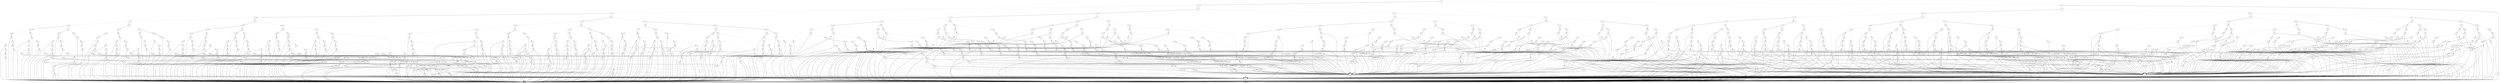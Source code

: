 digraph G {
0 [shape=box, label="0", style=filled, shape=box, height=0.3, width=0.3];
1 [shape=box, label="1", style=filled, shape=box, height=0.3, width=0.3];
36711 [label="3"];
36711 -> 36270 [style=dotted];
36711 -> 36710 [style=filled];
36270 [label="4"];
36270 -> 31592 [style=dotted];
36270 -> 36269 [style=filled];
31592 [label="5"];
31592 -> 31400 [style=dotted];
31592 -> 31591 [style=filled];
31400 [label="6"];
31400 -> 31288 [style=dotted];
31400 -> 31399 [style=filled];
31288 [label="7"];
31288 -> 31224 [style=dotted];
31288 -> 31287 [style=filled];
31224 [label="8"];
31224 -> 31188 [style=dotted];
31224 -> 31223 [style=filled];
31188 [label="9"];
31188 -> 31168 [style=dotted];
31188 -> 31187 [style=filled];
31168 [label="10"];
31168 -> 31157 [style=dotted];
31168 -> 31167 [style=filled];
31157 [label="11"];
31157 -> 31156 [style=dotted];
31157 -> 0 [style=filled];
31156 [label="12"];
31156 -> 68 [style=dotted];
31156 -> 31155 [style=filled];
68 [label="33"];
68 -> 0 [style=dotted];
68 -> 1 [style=filled];
31155 [label="24"];
31155 -> 31154 [style=dotted];
31155 -> 68 [style=filled];
31154 [label="32"];
31154 -> 0 [style=dotted];
31154 -> 68 [style=filled];
31167 [label="11"];
31167 -> 31166 [style=dotted];
31167 -> 0 [style=filled];
31166 [label="12"];
31166 -> 68 [style=dotted];
31166 -> 31165 [style=filled];
31165 [label="24"];
31165 -> 31164 [style=dotted];
31165 -> 68 [style=filled];
31164 [label="25"];
31164 -> 31163 [style=dotted];
31164 -> 31154 [style=filled];
31163 [label="26"];
31163 -> 31162 [style=dotted];
31163 -> 31154 [style=filled];
31162 [label="27"];
31162 -> 31161 [style=dotted];
31162 -> 31154 [style=filled];
31161 [label="28"];
31161 -> 31160 [style=dotted];
31161 -> 31154 [style=filled];
31160 [label="29"];
31160 -> 31159 [style=dotted];
31160 -> 31154 [style=filled];
31159 [label="30"];
31159 -> 31158 [style=dotted];
31159 -> 31154 [style=filled];
31158 [label="31"];
31158 -> 68 [style=dotted];
31158 -> 31154 [style=filled];
31187 [label="10"];
31187 -> 31177 [style=dotted];
31187 -> 31186 [style=filled];
31177 [label="11"];
31177 -> 31176 [style=dotted];
31177 -> 0 [style=filled];
31176 [label="12"];
31176 -> 68 [style=dotted];
31176 -> 31175 [style=filled];
31175 [label="24"];
31175 -> 31174 [style=dotted];
31175 -> 68 [style=filled];
31174 [label="25"];
31174 -> 31173 [style=dotted];
31174 -> 31154 [style=filled];
31173 [label="26"];
31173 -> 31172 [style=dotted];
31173 -> 31154 [style=filled];
31172 [label="27"];
31172 -> 31171 [style=dotted];
31172 -> 31154 [style=filled];
31171 [label="28"];
31171 -> 31170 [style=dotted];
31171 -> 31154 [style=filled];
31170 [label="29"];
31170 -> 31169 [style=dotted];
31170 -> 31154 [style=filled];
31169 [label="30"];
31169 -> 68 [style=dotted];
31169 -> 31154 [style=filled];
31186 [label="11"];
31186 -> 31185 [style=dotted];
31186 -> 0 [style=filled];
31185 [label="12"];
31185 -> 68 [style=dotted];
31185 -> 31184 [style=filled];
31184 [label="24"];
31184 -> 31183 [style=dotted];
31184 -> 68 [style=filled];
31183 [label="25"];
31183 -> 31182 [style=dotted];
31183 -> 31154 [style=filled];
31182 [label="26"];
31182 -> 31181 [style=dotted];
31182 -> 31154 [style=filled];
31181 [label="27"];
31181 -> 31180 [style=dotted];
31181 -> 31154 [style=filled];
31180 [label="28"];
31180 -> 31179 [style=dotted];
31180 -> 31154 [style=filled];
31179 [label="29"];
31179 -> 31178 [style=dotted];
31179 -> 31154 [style=filled];
31178 [label="30"];
31178 -> 68 [style=dotted];
31178 -> 31158 [style=filled];
31223 [label="9"];
31223 -> 31205 [style=dotted];
31223 -> 31222 [style=filled];
31205 [label="10"];
31205 -> 31196 [style=dotted];
31205 -> 31204 [style=filled];
31196 [label="11"];
31196 -> 31195 [style=dotted];
31196 -> 0 [style=filled];
31195 [label="12"];
31195 -> 68 [style=dotted];
31195 -> 31194 [style=filled];
31194 [label="24"];
31194 -> 31193 [style=dotted];
31194 -> 68 [style=filled];
31193 [label="25"];
31193 -> 31192 [style=dotted];
31193 -> 31154 [style=filled];
31192 [label="26"];
31192 -> 31191 [style=dotted];
31192 -> 31154 [style=filled];
31191 [label="27"];
31191 -> 31190 [style=dotted];
31191 -> 31154 [style=filled];
31190 [label="28"];
31190 -> 31189 [style=dotted];
31190 -> 31154 [style=filled];
31189 [label="29"];
31189 -> 68 [style=dotted];
31189 -> 31154 [style=filled];
31204 [label="11"];
31204 -> 31203 [style=dotted];
31204 -> 0 [style=filled];
31203 [label="12"];
31203 -> 68 [style=dotted];
31203 -> 31202 [style=filled];
31202 [label="24"];
31202 -> 31201 [style=dotted];
31202 -> 68 [style=filled];
31201 [label="25"];
31201 -> 31200 [style=dotted];
31201 -> 31154 [style=filled];
31200 [label="26"];
31200 -> 31199 [style=dotted];
31200 -> 31154 [style=filled];
31199 [label="27"];
31199 -> 31198 [style=dotted];
31199 -> 31154 [style=filled];
31198 [label="28"];
31198 -> 31197 [style=dotted];
31198 -> 31154 [style=filled];
31197 [label="29"];
31197 -> 68 [style=dotted];
31197 -> 31159 [style=filled];
31222 [label="10"];
31222 -> 31213 [style=dotted];
31222 -> 31221 [style=filled];
31213 [label="11"];
31213 -> 31212 [style=dotted];
31213 -> 0 [style=filled];
31212 [label="12"];
31212 -> 68 [style=dotted];
31212 -> 31211 [style=filled];
31211 [label="24"];
31211 -> 31210 [style=dotted];
31211 -> 68 [style=filled];
31210 [label="25"];
31210 -> 31209 [style=dotted];
31210 -> 31154 [style=filled];
31209 [label="26"];
31209 -> 31208 [style=dotted];
31209 -> 31154 [style=filled];
31208 [label="27"];
31208 -> 31207 [style=dotted];
31208 -> 31154 [style=filled];
31207 [label="28"];
31207 -> 31206 [style=dotted];
31207 -> 31154 [style=filled];
31206 [label="29"];
31206 -> 68 [style=dotted];
31206 -> 31169 [style=filled];
31221 [label="11"];
31221 -> 31220 [style=dotted];
31221 -> 0 [style=filled];
31220 [label="12"];
31220 -> 68 [style=dotted];
31220 -> 31219 [style=filled];
31219 [label="24"];
31219 -> 31218 [style=dotted];
31219 -> 68 [style=filled];
31218 [label="25"];
31218 -> 31217 [style=dotted];
31218 -> 31154 [style=filled];
31217 [label="26"];
31217 -> 31216 [style=dotted];
31217 -> 31154 [style=filled];
31216 [label="27"];
31216 -> 31215 [style=dotted];
31216 -> 31154 [style=filled];
31215 [label="28"];
31215 -> 31214 [style=dotted];
31215 -> 31154 [style=filled];
31214 [label="29"];
31214 -> 68 [style=dotted];
31214 -> 31178 [style=filled];
31287 [label="8"];
31287 -> 31255 [style=dotted];
31287 -> 31286 [style=filled];
31255 [label="9"];
31255 -> 31239 [style=dotted];
31255 -> 31254 [style=filled];
31239 [label="10"];
31239 -> 31231 [style=dotted];
31239 -> 31238 [style=filled];
31231 [label="11"];
31231 -> 31230 [style=dotted];
31231 -> 0 [style=filled];
31230 [label="12"];
31230 -> 68 [style=dotted];
31230 -> 31229 [style=filled];
31229 [label="24"];
31229 -> 31228 [style=dotted];
31229 -> 68 [style=filled];
31228 [label="25"];
31228 -> 31227 [style=dotted];
31228 -> 31154 [style=filled];
31227 [label="26"];
31227 -> 31226 [style=dotted];
31227 -> 31154 [style=filled];
31226 [label="27"];
31226 -> 31225 [style=dotted];
31226 -> 31154 [style=filled];
31225 [label="28"];
31225 -> 68 [style=dotted];
31225 -> 31154 [style=filled];
31238 [label="11"];
31238 -> 31237 [style=dotted];
31238 -> 0 [style=filled];
31237 [label="12"];
31237 -> 68 [style=dotted];
31237 -> 31236 [style=filled];
31236 [label="24"];
31236 -> 31235 [style=dotted];
31236 -> 68 [style=filled];
31235 [label="25"];
31235 -> 31234 [style=dotted];
31235 -> 31154 [style=filled];
31234 [label="26"];
31234 -> 31233 [style=dotted];
31234 -> 31154 [style=filled];
31233 [label="27"];
31233 -> 31232 [style=dotted];
31233 -> 31154 [style=filled];
31232 [label="28"];
31232 -> 68 [style=dotted];
31232 -> 31160 [style=filled];
31254 [label="10"];
31254 -> 31246 [style=dotted];
31254 -> 31253 [style=filled];
31246 [label="11"];
31246 -> 31245 [style=dotted];
31246 -> 0 [style=filled];
31245 [label="12"];
31245 -> 68 [style=dotted];
31245 -> 31244 [style=filled];
31244 [label="24"];
31244 -> 31243 [style=dotted];
31244 -> 68 [style=filled];
31243 [label="25"];
31243 -> 31242 [style=dotted];
31243 -> 31154 [style=filled];
31242 [label="26"];
31242 -> 31241 [style=dotted];
31242 -> 31154 [style=filled];
31241 [label="27"];
31241 -> 31240 [style=dotted];
31241 -> 31154 [style=filled];
31240 [label="28"];
31240 -> 68 [style=dotted];
31240 -> 31170 [style=filled];
31253 [label="11"];
31253 -> 31252 [style=dotted];
31253 -> 0 [style=filled];
31252 [label="12"];
31252 -> 68 [style=dotted];
31252 -> 31251 [style=filled];
31251 [label="24"];
31251 -> 31250 [style=dotted];
31251 -> 68 [style=filled];
31250 [label="25"];
31250 -> 31249 [style=dotted];
31250 -> 31154 [style=filled];
31249 [label="26"];
31249 -> 31248 [style=dotted];
31249 -> 31154 [style=filled];
31248 [label="27"];
31248 -> 31247 [style=dotted];
31248 -> 31154 [style=filled];
31247 [label="28"];
31247 -> 68 [style=dotted];
31247 -> 31179 [style=filled];
31286 [label="9"];
31286 -> 31270 [style=dotted];
31286 -> 31285 [style=filled];
31270 [label="10"];
31270 -> 31262 [style=dotted];
31270 -> 31269 [style=filled];
31262 [label="11"];
31262 -> 31261 [style=dotted];
31262 -> 0 [style=filled];
31261 [label="12"];
31261 -> 68 [style=dotted];
31261 -> 31260 [style=filled];
31260 [label="24"];
31260 -> 31259 [style=dotted];
31260 -> 68 [style=filled];
31259 [label="25"];
31259 -> 31258 [style=dotted];
31259 -> 31154 [style=filled];
31258 [label="26"];
31258 -> 31257 [style=dotted];
31258 -> 31154 [style=filled];
31257 [label="27"];
31257 -> 31256 [style=dotted];
31257 -> 31154 [style=filled];
31256 [label="28"];
31256 -> 68 [style=dotted];
31256 -> 31189 [style=filled];
31269 [label="11"];
31269 -> 31268 [style=dotted];
31269 -> 0 [style=filled];
31268 [label="12"];
31268 -> 68 [style=dotted];
31268 -> 31267 [style=filled];
31267 [label="24"];
31267 -> 31266 [style=dotted];
31267 -> 68 [style=filled];
31266 [label="25"];
31266 -> 31265 [style=dotted];
31266 -> 31154 [style=filled];
31265 [label="26"];
31265 -> 31264 [style=dotted];
31265 -> 31154 [style=filled];
31264 [label="27"];
31264 -> 31263 [style=dotted];
31264 -> 31154 [style=filled];
31263 [label="28"];
31263 -> 68 [style=dotted];
31263 -> 31197 [style=filled];
31285 [label="10"];
31285 -> 31277 [style=dotted];
31285 -> 31284 [style=filled];
31277 [label="11"];
31277 -> 31276 [style=dotted];
31277 -> 0 [style=filled];
31276 [label="12"];
31276 -> 68 [style=dotted];
31276 -> 31275 [style=filled];
31275 [label="24"];
31275 -> 31274 [style=dotted];
31275 -> 68 [style=filled];
31274 [label="25"];
31274 -> 31273 [style=dotted];
31274 -> 31154 [style=filled];
31273 [label="26"];
31273 -> 31272 [style=dotted];
31273 -> 31154 [style=filled];
31272 [label="27"];
31272 -> 31271 [style=dotted];
31272 -> 31154 [style=filled];
31271 [label="28"];
31271 -> 68 [style=dotted];
31271 -> 31206 [style=filled];
31284 [label="11"];
31284 -> 31283 [style=dotted];
31284 -> 0 [style=filled];
31283 [label="12"];
31283 -> 68 [style=dotted];
31283 -> 31282 [style=filled];
31282 [label="24"];
31282 -> 31281 [style=dotted];
31282 -> 68 [style=filled];
31281 [label="25"];
31281 -> 31280 [style=dotted];
31281 -> 31154 [style=filled];
31280 [label="26"];
31280 -> 31279 [style=dotted];
31280 -> 31154 [style=filled];
31279 [label="27"];
31279 -> 31278 [style=dotted];
31279 -> 31154 [style=filled];
31278 [label="28"];
31278 -> 68 [style=dotted];
31278 -> 31214 [style=filled];
31399 [label="7"];
31399 -> 31343 [style=dotted];
31399 -> 31398 [style=filled];
31343 [label="8"];
31343 -> 31315 [style=dotted];
31343 -> 31342 [style=filled];
31315 [label="9"];
31315 -> 31301 [style=dotted];
31315 -> 31314 [style=filled];
31301 [label="10"];
31301 -> 31294 [style=dotted];
31301 -> 31300 [style=filled];
31294 [label="11"];
31294 -> 31293 [style=dotted];
31294 -> 0 [style=filled];
31293 [label="12"];
31293 -> 68 [style=dotted];
31293 -> 31292 [style=filled];
31292 [label="24"];
31292 -> 31291 [style=dotted];
31292 -> 68 [style=filled];
31291 [label="25"];
31291 -> 31290 [style=dotted];
31291 -> 31154 [style=filled];
31290 [label="26"];
31290 -> 31289 [style=dotted];
31290 -> 31154 [style=filled];
31289 [label="27"];
31289 -> 68 [style=dotted];
31289 -> 31154 [style=filled];
31300 [label="11"];
31300 -> 31299 [style=dotted];
31300 -> 0 [style=filled];
31299 [label="12"];
31299 -> 68 [style=dotted];
31299 -> 31298 [style=filled];
31298 [label="24"];
31298 -> 31297 [style=dotted];
31298 -> 68 [style=filled];
31297 [label="25"];
31297 -> 31296 [style=dotted];
31297 -> 31154 [style=filled];
31296 [label="26"];
31296 -> 31295 [style=dotted];
31296 -> 31154 [style=filled];
31295 [label="27"];
31295 -> 68 [style=dotted];
31295 -> 31161 [style=filled];
31314 [label="10"];
31314 -> 31307 [style=dotted];
31314 -> 31313 [style=filled];
31307 [label="11"];
31307 -> 31306 [style=dotted];
31307 -> 0 [style=filled];
31306 [label="12"];
31306 -> 68 [style=dotted];
31306 -> 31305 [style=filled];
31305 [label="24"];
31305 -> 31304 [style=dotted];
31305 -> 68 [style=filled];
31304 [label="25"];
31304 -> 31303 [style=dotted];
31304 -> 31154 [style=filled];
31303 [label="26"];
31303 -> 31302 [style=dotted];
31303 -> 31154 [style=filled];
31302 [label="27"];
31302 -> 68 [style=dotted];
31302 -> 31171 [style=filled];
31313 [label="11"];
31313 -> 31312 [style=dotted];
31313 -> 0 [style=filled];
31312 [label="12"];
31312 -> 68 [style=dotted];
31312 -> 31311 [style=filled];
31311 [label="24"];
31311 -> 31310 [style=dotted];
31311 -> 68 [style=filled];
31310 [label="25"];
31310 -> 31309 [style=dotted];
31310 -> 31154 [style=filled];
31309 [label="26"];
31309 -> 31308 [style=dotted];
31309 -> 31154 [style=filled];
31308 [label="27"];
31308 -> 68 [style=dotted];
31308 -> 31180 [style=filled];
31342 [label="9"];
31342 -> 31328 [style=dotted];
31342 -> 31341 [style=filled];
31328 [label="10"];
31328 -> 31321 [style=dotted];
31328 -> 31327 [style=filled];
31321 [label="11"];
31321 -> 31320 [style=dotted];
31321 -> 0 [style=filled];
31320 [label="12"];
31320 -> 68 [style=dotted];
31320 -> 31319 [style=filled];
31319 [label="24"];
31319 -> 31318 [style=dotted];
31319 -> 68 [style=filled];
31318 [label="25"];
31318 -> 31317 [style=dotted];
31318 -> 31154 [style=filled];
31317 [label="26"];
31317 -> 31316 [style=dotted];
31317 -> 31154 [style=filled];
31316 [label="27"];
31316 -> 68 [style=dotted];
31316 -> 31190 [style=filled];
31327 [label="11"];
31327 -> 31326 [style=dotted];
31327 -> 0 [style=filled];
31326 [label="12"];
31326 -> 68 [style=dotted];
31326 -> 31325 [style=filled];
31325 [label="24"];
31325 -> 31324 [style=dotted];
31325 -> 68 [style=filled];
31324 [label="25"];
31324 -> 31323 [style=dotted];
31324 -> 31154 [style=filled];
31323 [label="26"];
31323 -> 31322 [style=dotted];
31323 -> 31154 [style=filled];
31322 [label="27"];
31322 -> 68 [style=dotted];
31322 -> 31198 [style=filled];
31341 [label="10"];
31341 -> 31334 [style=dotted];
31341 -> 31340 [style=filled];
31334 [label="11"];
31334 -> 31333 [style=dotted];
31334 -> 0 [style=filled];
31333 [label="12"];
31333 -> 68 [style=dotted];
31333 -> 31332 [style=filled];
31332 [label="24"];
31332 -> 31331 [style=dotted];
31332 -> 68 [style=filled];
31331 [label="25"];
31331 -> 31330 [style=dotted];
31331 -> 31154 [style=filled];
31330 [label="26"];
31330 -> 31329 [style=dotted];
31330 -> 31154 [style=filled];
31329 [label="27"];
31329 -> 68 [style=dotted];
31329 -> 31207 [style=filled];
31340 [label="11"];
31340 -> 31339 [style=dotted];
31340 -> 0 [style=filled];
31339 [label="12"];
31339 -> 68 [style=dotted];
31339 -> 31338 [style=filled];
31338 [label="24"];
31338 -> 31337 [style=dotted];
31338 -> 68 [style=filled];
31337 [label="25"];
31337 -> 31336 [style=dotted];
31337 -> 31154 [style=filled];
31336 [label="26"];
31336 -> 31335 [style=dotted];
31336 -> 31154 [style=filled];
31335 [label="27"];
31335 -> 68 [style=dotted];
31335 -> 31215 [style=filled];
31398 [label="8"];
31398 -> 31370 [style=dotted];
31398 -> 31397 [style=filled];
31370 [label="9"];
31370 -> 31356 [style=dotted];
31370 -> 31369 [style=filled];
31356 [label="10"];
31356 -> 31349 [style=dotted];
31356 -> 31355 [style=filled];
31349 [label="11"];
31349 -> 31348 [style=dotted];
31349 -> 0 [style=filled];
31348 [label="12"];
31348 -> 68 [style=dotted];
31348 -> 31347 [style=filled];
31347 [label="24"];
31347 -> 31346 [style=dotted];
31347 -> 68 [style=filled];
31346 [label="25"];
31346 -> 31345 [style=dotted];
31346 -> 31154 [style=filled];
31345 [label="26"];
31345 -> 31344 [style=dotted];
31345 -> 31154 [style=filled];
31344 [label="27"];
31344 -> 68 [style=dotted];
31344 -> 31225 [style=filled];
31355 [label="11"];
31355 -> 31354 [style=dotted];
31355 -> 0 [style=filled];
31354 [label="12"];
31354 -> 68 [style=dotted];
31354 -> 31353 [style=filled];
31353 [label="24"];
31353 -> 31352 [style=dotted];
31353 -> 68 [style=filled];
31352 [label="25"];
31352 -> 31351 [style=dotted];
31352 -> 31154 [style=filled];
31351 [label="26"];
31351 -> 31350 [style=dotted];
31351 -> 31154 [style=filled];
31350 [label="27"];
31350 -> 68 [style=dotted];
31350 -> 31232 [style=filled];
31369 [label="10"];
31369 -> 31362 [style=dotted];
31369 -> 31368 [style=filled];
31362 [label="11"];
31362 -> 31361 [style=dotted];
31362 -> 0 [style=filled];
31361 [label="12"];
31361 -> 68 [style=dotted];
31361 -> 31360 [style=filled];
31360 [label="24"];
31360 -> 31359 [style=dotted];
31360 -> 68 [style=filled];
31359 [label="25"];
31359 -> 31358 [style=dotted];
31359 -> 31154 [style=filled];
31358 [label="26"];
31358 -> 31357 [style=dotted];
31358 -> 31154 [style=filled];
31357 [label="27"];
31357 -> 68 [style=dotted];
31357 -> 31240 [style=filled];
31368 [label="11"];
31368 -> 31367 [style=dotted];
31368 -> 0 [style=filled];
31367 [label="12"];
31367 -> 68 [style=dotted];
31367 -> 31366 [style=filled];
31366 [label="24"];
31366 -> 31365 [style=dotted];
31366 -> 68 [style=filled];
31365 [label="25"];
31365 -> 31364 [style=dotted];
31365 -> 31154 [style=filled];
31364 [label="26"];
31364 -> 31363 [style=dotted];
31364 -> 31154 [style=filled];
31363 [label="27"];
31363 -> 68 [style=dotted];
31363 -> 31247 [style=filled];
31397 [label="9"];
31397 -> 31383 [style=dotted];
31397 -> 31396 [style=filled];
31383 [label="10"];
31383 -> 31376 [style=dotted];
31383 -> 31382 [style=filled];
31376 [label="11"];
31376 -> 31375 [style=dotted];
31376 -> 0 [style=filled];
31375 [label="12"];
31375 -> 68 [style=dotted];
31375 -> 31374 [style=filled];
31374 [label="24"];
31374 -> 31373 [style=dotted];
31374 -> 68 [style=filled];
31373 [label="25"];
31373 -> 31372 [style=dotted];
31373 -> 31154 [style=filled];
31372 [label="26"];
31372 -> 31371 [style=dotted];
31372 -> 31154 [style=filled];
31371 [label="27"];
31371 -> 68 [style=dotted];
31371 -> 31256 [style=filled];
31382 [label="11"];
31382 -> 31381 [style=dotted];
31382 -> 0 [style=filled];
31381 [label="12"];
31381 -> 68 [style=dotted];
31381 -> 31380 [style=filled];
31380 [label="24"];
31380 -> 31379 [style=dotted];
31380 -> 68 [style=filled];
31379 [label="25"];
31379 -> 31378 [style=dotted];
31379 -> 31154 [style=filled];
31378 [label="26"];
31378 -> 31377 [style=dotted];
31378 -> 31154 [style=filled];
31377 [label="27"];
31377 -> 68 [style=dotted];
31377 -> 31263 [style=filled];
31396 [label="10"];
31396 -> 31389 [style=dotted];
31396 -> 31395 [style=filled];
31389 [label="11"];
31389 -> 31388 [style=dotted];
31389 -> 0 [style=filled];
31388 [label="12"];
31388 -> 68 [style=dotted];
31388 -> 31387 [style=filled];
31387 [label="24"];
31387 -> 31386 [style=dotted];
31387 -> 68 [style=filled];
31386 [label="25"];
31386 -> 31385 [style=dotted];
31386 -> 31154 [style=filled];
31385 [label="26"];
31385 -> 31384 [style=dotted];
31385 -> 31154 [style=filled];
31384 [label="27"];
31384 -> 68 [style=dotted];
31384 -> 31271 [style=filled];
31395 [label="11"];
31395 -> 31394 [style=dotted];
31395 -> 0 [style=filled];
31394 [label="12"];
31394 -> 68 [style=dotted];
31394 -> 31393 [style=filled];
31393 [label="24"];
31393 -> 31392 [style=dotted];
31393 -> 68 [style=filled];
31392 [label="25"];
31392 -> 31391 [style=dotted];
31392 -> 31154 [style=filled];
31391 [label="26"];
31391 -> 31390 [style=dotted];
31391 -> 31154 [style=filled];
31390 [label="27"];
31390 -> 68 [style=dotted];
31390 -> 31278 [style=filled];
31591 [label="6"];
31591 -> 31495 [style=dotted];
31591 -> 31590 [style=filled];
31495 [label="7"];
31495 -> 31447 [style=dotted];
31495 -> 31494 [style=filled];
31447 [label="8"];
31447 -> 31423 [style=dotted];
31447 -> 31446 [style=filled];
31423 [label="9"];
31423 -> 31411 [style=dotted];
31423 -> 31422 [style=filled];
31411 [label="10"];
31411 -> 31405 [style=dotted];
31411 -> 31410 [style=filled];
31405 [label="11"];
31405 -> 31404 [style=dotted];
31405 -> 0 [style=filled];
31404 [label="12"];
31404 -> 68 [style=dotted];
31404 -> 31403 [style=filled];
31403 [label="24"];
31403 -> 31402 [style=dotted];
31403 -> 68 [style=filled];
31402 [label="25"];
31402 -> 31401 [style=dotted];
31402 -> 31154 [style=filled];
31401 [label="26"];
31401 -> 68 [style=dotted];
31401 -> 31154 [style=filled];
31410 [label="11"];
31410 -> 31409 [style=dotted];
31410 -> 0 [style=filled];
31409 [label="12"];
31409 -> 68 [style=dotted];
31409 -> 31408 [style=filled];
31408 [label="24"];
31408 -> 31407 [style=dotted];
31408 -> 68 [style=filled];
31407 [label="25"];
31407 -> 31406 [style=dotted];
31407 -> 31154 [style=filled];
31406 [label="26"];
31406 -> 68 [style=dotted];
31406 -> 31162 [style=filled];
31422 [label="10"];
31422 -> 31416 [style=dotted];
31422 -> 31421 [style=filled];
31416 [label="11"];
31416 -> 31415 [style=dotted];
31416 -> 0 [style=filled];
31415 [label="12"];
31415 -> 68 [style=dotted];
31415 -> 31414 [style=filled];
31414 [label="24"];
31414 -> 31413 [style=dotted];
31414 -> 68 [style=filled];
31413 [label="25"];
31413 -> 31412 [style=dotted];
31413 -> 31154 [style=filled];
31412 [label="26"];
31412 -> 68 [style=dotted];
31412 -> 31172 [style=filled];
31421 [label="11"];
31421 -> 31420 [style=dotted];
31421 -> 0 [style=filled];
31420 [label="12"];
31420 -> 68 [style=dotted];
31420 -> 31419 [style=filled];
31419 [label="24"];
31419 -> 31418 [style=dotted];
31419 -> 68 [style=filled];
31418 [label="25"];
31418 -> 31417 [style=dotted];
31418 -> 31154 [style=filled];
31417 [label="26"];
31417 -> 68 [style=dotted];
31417 -> 31181 [style=filled];
31446 [label="9"];
31446 -> 31434 [style=dotted];
31446 -> 31445 [style=filled];
31434 [label="10"];
31434 -> 31428 [style=dotted];
31434 -> 31433 [style=filled];
31428 [label="11"];
31428 -> 31427 [style=dotted];
31428 -> 0 [style=filled];
31427 [label="12"];
31427 -> 68 [style=dotted];
31427 -> 31426 [style=filled];
31426 [label="24"];
31426 -> 31425 [style=dotted];
31426 -> 68 [style=filled];
31425 [label="25"];
31425 -> 31424 [style=dotted];
31425 -> 31154 [style=filled];
31424 [label="26"];
31424 -> 68 [style=dotted];
31424 -> 31191 [style=filled];
31433 [label="11"];
31433 -> 31432 [style=dotted];
31433 -> 0 [style=filled];
31432 [label="12"];
31432 -> 68 [style=dotted];
31432 -> 31431 [style=filled];
31431 [label="24"];
31431 -> 31430 [style=dotted];
31431 -> 68 [style=filled];
31430 [label="25"];
31430 -> 31429 [style=dotted];
31430 -> 31154 [style=filled];
31429 [label="26"];
31429 -> 68 [style=dotted];
31429 -> 31199 [style=filled];
31445 [label="10"];
31445 -> 31439 [style=dotted];
31445 -> 31444 [style=filled];
31439 [label="11"];
31439 -> 31438 [style=dotted];
31439 -> 0 [style=filled];
31438 [label="12"];
31438 -> 68 [style=dotted];
31438 -> 31437 [style=filled];
31437 [label="24"];
31437 -> 31436 [style=dotted];
31437 -> 68 [style=filled];
31436 [label="25"];
31436 -> 31435 [style=dotted];
31436 -> 31154 [style=filled];
31435 [label="26"];
31435 -> 68 [style=dotted];
31435 -> 31208 [style=filled];
31444 [label="11"];
31444 -> 31443 [style=dotted];
31444 -> 0 [style=filled];
31443 [label="12"];
31443 -> 68 [style=dotted];
31443 -> 31442 [style=filled];
31442 [label="24"];
31442 -> 31441 [style=dotted];
31442 -> 68 [style=filled];
31441 [label="25"];
31441 -> 31440 [style=dotted];
31441 -> 31154 [style=filled];
31440 [label="26"];
31440 -> 68 [style=dotted];
31440 -> 31216 [style=filled];
31494 [label="8"];
31494 -> 31470 [style=dotted];
31494 -> 31493 [style=filled];
31470 [label="9"];
31470 -> 31458 [style=dotted];
31470 -> 31469 [style=filled];
31458 [label="10"];
31458 -> 31452 [style=dotted];
31458 -> 31457 [style=filled];
31452 [label="11"];
31452 -> 31451 [style=dotted];
31452 -> 0 [style=filled];
31451 [label="12"];
31451 -> 68 [style=dotted];
31451 -> 31450 [style=filled];
31450 [label="24"];
31450 -> 31449 [style=dotted];
31450 -> 68 [style=filled];
31449 [label="25"];
31449 -> 31448 [style=dotted];
31449 -> 31154 [style=filled];
31448 [label="26"];
31448 -> 68 [style=dotted];
31448 -> 31226 [style=filled];
31457 [label="11"];
31457 -> 31456 [style=dotted];
31457 -> 0 [style=filled];
31456 [label="12"];
31456 -> 68 [style=dotted];
31456 -> 31455 [style=filled];
31455 [label="24"];
31455 -> 31454 [style=dotted];
31455 -> 68 [style=filled];
31454 [label="25"];
31454 -> 31453 [style=dotted];
31454 -> 31154 [style=filled];
31453 [label="26"];
31453 -> 68 [style=dotted];
31453 -> 31233 [style=filled];
31469 [label="10"];
31469 -> 31463 [style=dotted];
31469 -> 31468 [style=filled];
31463 [label="11"];
31463 -> 31462 [style=dotted];
31463 -> 0 [style=filled];
31462 [label="12"];
31462 -> 68 [style=dotted];
31462 -> 31461 [style=filled];
31461 [label="24"];
31461 -> 31460 [style=dotted];
31461 -> 68 [style=filled];
31460 [label="25"];
31460 -> 31459 [style=dotted];
31460 -> 31154 [style=filled];
31459 [label="26"];
31459 -> 68 [style=dotted];
31459 -> 31241 [style=filled];
31468 [label="11"];
31468 -> 31467 [style=dotted];
31468 -> 0 [style=filled];
31467 [label="12"];
31467 -> 68 [style=dotted];
31467 -> 31466 [style=filled];
31466 [label="24"];
31466 -> 31465 [style=dotted];
31466 -> 68 [style=filled];
31465 [label="25"];
31465 -> 31464 [style=dotted];
31465 -> 31154 [style=filled];
31464 [label="26"];
31464 -> 68 [style=dotted];
31464 -> 31248 [style=filled];
31493 [label="9"];
31493 -> 31481 [style=dotted];
31493 -> 31492 [style=filled];
31481 [label="10"];
31481 -> 31475 [style=dotted];
31481 -> 31480 [style=filled];
31475 [label="11"];
31475 -> 31474 [style=dotted];
31475 -> 0 [style=filled];
31474 [label="12"];
31474 -> 68 [style=dotted];
31474 -> 31473 [style=filled];
31473 [label="24"];
31473 -> 31472 [style=dotted];
31473 -> 68 [style=filled];
31472 [label="25"];
31472 -> 31471 [style=dotted];
31472 -> 31154 [style=filled];
31471 [label="26"];
31471 -> 68 [style=dotted];
31471 -> 31257 [style=filled];
31480 [label="11"];
31480 -> 31479 [style=dotted];
31480 -> 0 [style=filled];
31479 [label="12"];
31479 -> 68 [style=dotted];
31479 -> 31478 [style=filled];
31478 [label="24"];
31478 -> 31477 [style=dotted];
31478 -> 68 [style=filled];
31477 [label="25"];
31477 -> 31476 [style=dotted];
31477 -> 31154 [style=filled];
31476 [label="26"];
31476 -> 68 [style=dotted];
31476 -> 31264 [style=filled];
31492 [label="10"];
31492 -> 31486 [style=dotted];
31492 -> 31491 [style=filled];
31486 [label="11"];
31486 -> 31485 [style=dotted];
31486 -> 0 [style=filled];
31485 [label="12"];
31485 -> 68 [style=dotted];
31485 -> 31484 [style=filled];
31484 [label="24"];
31484 -> 31483 [style=dotted];
31484 -> 68 [style=filled];
31483 [label="25"];
31483 -> 31482 [style=dotted];
31483 -> 31154 [style=filled];
31482 [label="26"];
31482 -> 68 [style=dotted];
31482 -> 31272 [style=filled];
31491 [label="11"];
31491 -> 31490 [style=dotted];
31491 -> 0 [style=filled];
31490 [label="12"];
31490 -> 68 [style=dotted];
31490 -> 31489 [style=filled];
31489 [label="24"];
31489 -> 31488 [style=dotted];
31489 -> 68 [style=filled];
31488 [label="25"];
31488 -> 31487 [style=dotted];
31488 -> 31154 [style=filled];
31487 [label="26"];
31487 -> 68 [style=dotted];
31487 -> 31279 [style=filled];
31590 [label="7"];
31590 -> 31542 [style=dotted];
31590 -> 31589 [style=filled];
31542 [label="8"];
31542 -> 31518 [style=dotted];
31542 -> 31541 [style=filled];
31518 [label="9"];
31518 -> 31506 [style=dotted];
31518 -> 31517 [style=filled];
31506 [label="10"];
31506 -> 31500 [style=dotted];
31506 -> 31505 [style=filled];
31500 [label="11"];
31500 -> 31499 [style=dotted];
31500 -> 0 [style=filled];
31499 [label="12"];
31499 -> 68 [style=dotted];
31499 -> 31498 [style=filled];
31498 [label="24"];
31498 -> 31497 [style=dotted];
31498 -> 68 [style=filled];
31497 [label="25"];
31497 -> 31496 [style=dotted];
31497 -> 31154 [style=filled];
31496 [label="26"];
31496 -> 68 [style=dotted];
31496 -> 31289 [style=filled];
31505 [label="11"];
31505 -> 31504 [style=dotted];
31505 -> 0 [style=filled];
31504 [label="12"];
31504 -> 68 [style=dotted];
31504 -> 31503 [style=filled];
31503 [label="24"];
31503 -> 31502 [style=dotted];
31503 -> 68 [style=filled];
31502 [label="25"];
31502 -> 31501 [style=dotted];
31502 -> 31154 [style=filled];
31501 [label="26"];
31501 -> 68 [style=dotted];
31501 -> 31295 [style=filled];
31517 [label="10"];
31517 -> 31511 [style=dotted];
31517 -> 31516 [style=filled];
31511 [label="11"];
31511 -> 31510 [style=dotted];
31511 -> 0 [style=filled];
31510 [label="12"];
31510 -> 68 [style=dotted];
31510 -> 31509 [style=filled];
31509 [label="24"];
31509 -> 31508 [style=dotted];
31509 -> 68 [style=filled];
31508 [label="25"];
31508 -> 31507 [style=dotted];
31508 -> 31154 [style=filled];
31507 [label="26"];
31507 -> 68 [style=dotted];
31507 -> 31302 [style=filled];
31516 [label="11"];
31516 -> 31515 [style=dotted];
31516 -> 0 [style=filled];
31515 [label="12"];
31515 -> 68 [style=dotted];
31515 -> 31514 [style=filled];
31514 [label="24"];
31514 -> 31513 [style=dotted];
31514 -> 68 [style=filled];
31513 [label="25"];
31513 -> 31512 [style=dotted];
31513 -> 31154 [style=filled];
31512 [label="26"];
31512 -> 68 [style=dotted];
31512 -> 31308 [style=filled];
31541 [label="9"];
31541 -> 31529 [style=dotted];
31541 -> 31540 [style=filled];
31529 [label="10"];
31529 -> 31523 [style=dotted];
31529 -> 31528 [style=filled];
31523 [label="11"];
31523 -> 31522 [style=dotted];
31523 -> 0 [style=filled];
31522 [label="12"];
31522 -> 68 [style=dotted];
31522 -> 31521 [style=filled];
31521 [label="24"];
31521 -> 31520 [style=dotted];
31521 -> 68 [style=filled];
31520 [label="25"];
31520 -> 31519 [style=dotted];
31520 -> 31154 [style=filled];
31519 [label="26"];
31519 -> 68 [style=dotted];
31519 -> 31316 [style=filled];
31528 [label="11"];
31528 -> 31527 [style=dotted];
31528 -> 0 [style=filled];
31527 [label="12"];
31527 -> 68 [style=dotted];
31527 -> 31526 [style=filled];
31526 [label="24"];
31526 -> 31525 [style=dotted];
31526 -> 68 [style=filled];
31525 [label="25"];
31525 -> 31524 [style=dotted];
31525 -> 31154 [style=filled];
31524 [label="26"];
31524 -> 68 [style=dotted];
31524 -> 31322 [style=filled];
31540 [label="10"];
31540 -> 31534 [style=dotted];
31540 -> 31539 [style=filled];
31534 [label="11"];
31534 -> 31533 [style=dotted];
31534 -> 0 [style=filled];
31533 [label="12"];
31533 -> 68 [style=dotted];
31533 -> 31532 [style=filled];
31532 [label="24"];
31532 -> 31531 [style=dotted];
31532 -> 68 [style=filled];
31531 [label="25"];
31531 -> 31530 [style=dotted];
31531 -> 31154 [style=filled];
31530 [label="26"];
31530 -> 68 [style=dotted];
31530 -> 31329 [style=filled];
31539 [label="11"];
31539 -> 31538 [style=dotted];
31539 -> 0 [style=filled];
31538 [label="12"];
31538 -> 68 [style=dotted];
31538 -> 31537 [style=filled];
31537 [label="24"];
31537 -> 31536 [style=dotted];
31537 -> 68 [style=filled];
31536 [label="25"];
31536 -> 31535 [style=dotted];
31536 -> 31154 [style=filled];
31535 [label="26"];
31535 -> 68 [style=dotted];
31535 -> 31335 [style=filled];
31589 [label="8"];
31589 -> 31565 [style=dotted];
31589 -> 31588 [style=filled];
31565 [label="9"];
31565 -> 31553 [style=dotted];
31565 -> 31564 [style=filled];
31553 [label="10"];
31553 -> 31547 [style=dotted];
31553 -> 31552 [style=filled];
31547 [label="11"];
31547 -> 31546 [style=dotted];
31547 -> 0 [style=filled];
31546 [label="12"];
31546 -> 68 [style=dotted];
31546 -> 31545 [style=filled];
31545 [label="24"];
31545 -> 31544 [style=dotted];
31545 -> 68 [style=filled];
31544 [label="25"];
31544 -> 31543 [style=dotted];
31544 -> 31154 [style=filled];
31543 [label="26"];
31543 -> 68 [style=dotted];
31543 -> 31344 [style=filled];
31552 [label="11"];
31552 -> 31551 [style=dotted];
31552 -> 0 [style=filled];
31551 [label="12"];
31551 -> 68 [style=dotted];
31551 -> 31550 [style=filled];
31550 [label="24"];
31550 -> 31549 [style=dotted];
31550 -> 68 [style=filled];
31549 [label="25"];
31549 -> 31548 [style=dotted];
31549 -> 31154 [style=filled];
31548 [label="26"];
31548 -> 68 [style=dotted];
31548 -> 31350 [style=filled];
31564 [label="10"];
31564 -> 31558 [style=dotted];
31564 -> 31563 [style=filled];
31558 [label="11"];
31558 -> 31557 [style=dotted];
31558 -> 0 [style=filled];
31557 [label="12"];
31557 -> 68 [style=dotted];
31557 -> 31556 [style=filled];
31556 [label="24"];
31556 -> 31555 [style=dotted];
31556 -> 68 [style=filled];
31555 [label="25"];
31555 -> 31554 [style=dotted];
31555 -> 31154 [style=filled];
31554 [label="26"];
31554 -> 68 [style=dotted];
31554 -> 31357 [style=filled];
31563 [label="11"];
31563 -> 31562 [style=dotted];
31563 -> 0 [style=filled];
31562 [label="12"];
31562 -> 68 [style=dotted];
31562 -> 31561 [style=filled];
31561 [label="24"];
31561 -> 31560 [style=dotted];
31561 -> 68 [style=filled];
31560 [label="25"];
31560 -> 31559 [style=dotted];
31560 -> 31154 [style=filled];
31559 [label="26"];
31559 -> 68 [style=dotted];
31559 -> 31363 [style=filled];
31588 [label="9"];
31588 -> 31576 [style=dotted];
31588 -> 31587 [style=filled];
31576 [label="10"];
31576 -> 31570 [style=dotted];
31576 -> 31575 [style=filled];
31570 [label="11"];
31570 -> 31569 [style=dotted];
31570 -> 0 [style=filled];
31569 [label="12"];
31569 -> 68 [style=dotted];
31569 -> 31568 [style=filled];
31568 [label="24"];
31568 -> 31567 [style=dotted];
31568 -> 68 [style=filled];
31567 [label="25"];
31567 -> 31566 [style=dotted];
31567 -> 31154 [style=filled];
31566 [label="26"];
31566 -> 68 [style=dotted];
31566 -> 31371 [style=filled];
31575 [label="11"];
31575 -> 31574 [style=dotted];
31575 -> 0 [style=filled];
31574 [label="12"];
31574 -> 68 [style=dotted];
31574 -> 31573 [style=filled];
31573 [label="24"];
31573 -> 31572 [style=dotted];
31573 -> 68 [style=filled];
31572 [label="25"];
31572 -> 31571 [style=dotted];
31572 -> 31154 [style=filled];
31571 [label="26"];
31571 -> 68 [style=dotted];
31571 -> 31377 [style=filled];
31587 [label="10"];
31587 -> 31581 [style=dotted];
31587 -> 31586 [style=filled];
31581 [label="11"];
31581 -> 31580 [style=dotted];
31581 -> 0 [style=filled];
31580 [label="12"];
31580 -> 68 [style=dotted];
31580 -> 31579 [style=filled];
31579 [label="24"];
31579 -> 31578 [style=dotted];
31579 -> 68 [style=filled];
31578 [label="25"];
31578 -> 31577 [style=dotted];
31578 -> 31154 [style=filled];
31577 [label="26"];
31577 -> 68 [style=dotted];
31577 -> 31384 [style=filled];
31586 [label="11"];
31586 -> 31585 [style=dotted];
31586 -> 0 [style=filled];
31585 [label="12"];
31585 -> 68 [style=dotted];
31585 -> 31584 [style=filled];
31584 [label="24"];
31584 -> 31583 [style=dotted];
31584 -> 68 [style=filled];
31583 [label="25"];
31583 -> 31582 [style=dotted];
31583 -> 31154 [style=filled];
31582 [label="26"];
31582 -> 68 [style=dotted];
31582 -> 31390 [style=filled];
36269 [label="11"];
36269 -> 68 [style=dotted];
36269 -> 1 [style=filled];
36710 [label="4"];
36710 -> 32787 [style=dotted];
36710 -> 36709 [style=filled];
32787 [label="5"];
32787 -> 32595 [style=dotted];
32787 -> 32786 [style=filled];
32595 [label="6"];
32595 -> 32483 [style=dotted];
32595 -> 32594 [style=filled];
32483 [label="7"];
32483 -> 32419 [style=dotted];
32483 -> 32482 [style=filled];
32419 [label="8"];
32419 -> 32383 [style=dotted];
32419 -> 32418 [style=filled];
32383 [label="9"];
32383 -> 32363 [style=dotted];
32383 -> 32382 [style=filled];
32363 [label="10"];
32363 -> 32352 [style=dotted];
32363 -> 32362 [style=filled];
32352 [label="11"];
32352 -> 32351 [style=dotted];
32352 -> 0 [style=filled];
32351 [label="12"];
32351 -> 68 [style=dotted];
32351 -> 0 [style=filled];
32362 [label="11"];
32362 -> 32361 [style=dotted];
32362 -> 0 [style=filled];
32361 [label="12"];
32361 -> 68 [style=dotted];
32361 -> 32360 [style=filled];
32360 [label="24"];
32360 -> 0 [style=dotted];
32360 -> 32359 [style=filled];
32359 [label="25"];
32359 -> 32358 [style=dotted];
32359 -> 0 [style=filled];
32358 [label="26"];
32358 -> 32357 [style=dotted];
32358 -> 0 [style=filled];
32357 [label="27"];
32357 -> 32356 [style=dotted];
32357 -> 0 [style=filled];
32356 [label="28"];
32356 -> 32355 [style=dotted];
32356 -> 0 [style=filled];
32355 [label="29"];
32355 -> 32354 [style=dotted];
32355 -> 0 [style=filled];
32354 [label="30"];
32354 -> 32353 [style=dotted];
32354 -> 0 [style=filled];
32353 [label="31"];
32353 -> 68 [style=dotted];
32353 -> 0 [style=filled];
32382 [label="10"];
32382 -> 32372 [style=dotted];
32382 -> 32381 [style=filled];
32372 [label="11"];
32372 -> 32371 [style=dotted];
32372 -> 0 [style=filled];
32371 [label="12"];
32371 -> 68 [style=dotted];
32371 -> 32370 [style=filled];
32370 [label="24"];
32370 -> 0 [style=dotted];
32370 -> 32369 [style=filled];
32369 [label="25"];
32369 -> 32368 [style=dotted];
32369 -> 0 [style=filled];
32368 [label="26"];
32368 -> 32367 [style=dotted];
32368 -> 0 [style=filled];
32367 [label="27"];
32367 -> 32366 [style=dotted];
32367 -> 0 [style=filled];
32366 [label="28"];
32366 -> 32365 [style=dotted];
32366 -> 0 [style=filled];
32365 [label="29"];
32365 -> 32364 [style=dotted];
32365 -> 0 [style=filled];
32364 [label="30"];
32364 -> 68 [style=dotted];
32364 -> 0 [style=filled];
32381 [label="11"];
32381 -> 32380 [style=dotted];
32381 -> 0 [style=filled];
32380 [label="12"];
32380 -> 68 [style=dotted];
32380 -> 32379 [style=filled];
32379 [label="24"];
32379 -> 0 [style=dotted];
32379 -> 32378 [style=filled];
32378 [label="25"];
32378 -> 32377 [style=dotted];
32378 -> 0 [style=filled];
32377 [label="26"];
32377 -> 32376 [style=dotted];
32377 -> 0 [style=filled];
32376 [label="27"];
32376 -> 32375 [style=dotted];
32376 -> 0 [style=filled];
32375 [label="28"];
32375 -> 32374 [style=dotted];
32375 -> 0 [style=filled];
32374 [label="29"];
32374 -> 32373 [style=dotted];
32374 -> 0 [style=filled];
32373 [label="30"];
32373 -> 68 [style=dotted];
32373 -> 32353 [style=filled];
32418 [label="9"];
32418 -> 32400 [style=dotted];
32418 -> 32417 [style=filled];
32400 [label="10"];
32400 -> 32391 [style=dotted];
32400 -> 32399 [style=filled];
32391 [label="11"];
32391 -> 32390 [style=dotted];
32391 -> 0 [style=filled];
32390 [label="12"];
32390 -> 68 [style=dotted];
32390 -> 32389 [style=filled];
32389 [label="24"];
32389 -> 0 [style=dotted];
32389 -> 32388 [style=filled];
32388 [label="25"];
32388 -> 32387 [style=dotted];
32388 -> 0 [style=filled];
32387 [label="26"];
32387 -> 32386 [style=dotted];
32387 -> 0 [style=filled];
32386 [label="27"];
32386 -> 32385 [style=dotted];
32386 -> 0 [style=filled];
32385 [label="28"];
32385 -> 32384 [style=dotted];
32385 -> 0 [style=filled];
32384 [label="29"];
32384 -> 68 [style=dotted];
32384 -> 0 [style=filled];
32399 [label="11"];
32399 -> 32398 [style=dotted];
32399 -> 0 [style=filled];
32398 [label="12"];
32398 -> 68 [style=dotted];
32398 -> 32397 [style=filled];
32397 [label="24"];
32397 -> 0 [style=dotted];
32397 -> 32396 [style=filled];
32396 [label="25"];
32396 -> 32395 [style=dotted];
32396 -> 0 [style=filled];
32395 [label="26"];
32395 -> 32394 [style=dotted];
32395 -> 0 [style=filled];
32394 [label="27"];
32394 -> 32393 [style=dotted];
32394 -> 0 [style=filled];
32393 [label="28"];
32393 -> 32392 [style=dotted];
32393 -> 0 [style=filled];
32392 [label="29"];
32392 -> 68 [style=dotted];
32392 -> 32354 [style=filled];
32417 [label="10"];
32417 -> 32408 [style=dotted];
32417 -> 32416 [style=filled];
32408 [label="11"];
32408 -> 32407 [style=dotted];
32408 -> 0 [style=filled];
32407 [label="12"];
32407 -> 68 [style=dotted];
32407 -> 32406 [style=filled];
32406 [label="24"];
32406 -> 0 [style=dotted];
32406 -> 32405 [style=filled];
32405 [label="25"];
32405 -> 32404 [style=dotted];
32405 -> 0 [style=filled];
32404 [label="26"];
32404 -> 32403 [style=dotted];
32404 -> 0 [style=filled];
32403 [label="27"];
32403 -> 32402 [style=dotted];
32403 -> 0 [style=filled];
32402 [label="28"];
32402 -> 32401 [style=dotted];
32402 -> 0 [style=filled];
32401 [label="29"];
32401 -> 68 [style=dotted];
32401 -> 32364 [style=filled];
32416 [label="11"];
32416 -> 32415 [style=dotted];
32416 -> 0 [style=filled];
32415 [label="12"];
32415 -> 68 [style=dotted];
32415 -> 32414 [style=filled];
32414 [label="24"];
32414 -> 0 [style=dotted];
32414 -> 32413 [style=filled];
32413 [label="25"];
32413 -> 32412 [style=dotted];
32413 -> 0 [style=filled];
32412 [label="26"];
32412 -> 32411 [style=dotted];
32412 -> 0 [style=filled];
32411 [label="27"];
32411 -> 32410 [style=dotted];
32411 -> 0 [style=filled];
32410 [label="28"];
32410 -> 32409 [style=dotted];
32410 -> 0 [style=filled];
32409 [label="29"];
32409 -> 68 [style=dotted];
32409 -> 32373 [style=filled];
32482 [label="8"];
32482 -> 32450 [style=dotted];
32482 -> 32481 [style=filled];
32450 [label="9"];
32450 -> 32434 [style=dotted];
32450 -> 32449 [style=filled];
32434 [label="10"];
32434 -> 32426 [style=dotted];
32434 -> 32433 [style=filled];
32426 [label="11"];
32426 -> 32425 [style=dotted];
32426 -> 0 [style=filled];
32425 [label="12"];
32425 -> 68 [style=dotted];
32425 -> 32424 [style=filled];
32424 [label="24"];
32424 -> 0 [style=dotted];
32424 -> 32423 [style=filled];
32423 [label="25"];
32423 -> 32422 [style=dotted];
32423 -> 0 [style=filled];
32422 [label="26"];
32422 -> 32421 [style=dotted];
32422 -> 0 [style=filled];
32421 [label="27"];
32421 -> 32420 [style=dotted];
32421 -> 0 [style=filled];
32420 [label="28"];
32420 -> 68 [style=dotted];
32420 -> 0 [style=filled];
32433 [label="11"];
32433 -> 32432 [style=dotted];
32433 -> 0 [style=filled];
32432 [label="12"];
32432 -> 68 [style=dotted];
32432 -> 32431 [style=filled];
32431 [label="24"];
32431 -> 0 [style=dotted];
32431 -> 32430 [style=filled];
32430 [label="25"];
32430 -> 32429 [style=dotted];
32430 -> 0 [style=filled];
32429 [label="26"];
32429 -> 32428 [style=dotted];
32429 -> 0 [style=filled];
32428 [label="27"];
32428 -> 32427 [style=dotted];
32428 -> 0 [style=filled];
32427 [label="28"];
32427 -> 68 [style=dotted];
32427 -> 32355 [style=filled];
32449 [label="10"];
32449 -> 32441 [style=dotted];
32449 -> 32448 [style=filled];
32441 [label="11"];
32441 -> 32440 [style=dotted];
32441 -> 0 [style=filled];
32440 [label="12"];
32440 -> 68 [style=dotted];
32440 -> 32439 [style=filled];
32439 [label="24"];
32439 -> 0 [style=dotted];
32439 -> 32438 [style=filled];
32438 [label="25"];
32438 -> 32437 [style=dotted];
32438 -> 0 [style=filled];
32437 [label="26"];
32437 -> 32436 [style=dotted];
32437 -> 0 [style=filled];
32436 [label="27"];
32436 -> 32435 [style=dotted];
32436 -> 0 [style=filled];
32435 [label="28"];
32435 -> 68 [style=dotted];
32435 -> 32365 [style=filled];
32448 [label="11"];
32448 -> 32447 [style=dotted];
32448 -> 0 [style=filled];
32447 [label="12"];
32447 -> 68 [style=dotted];
32447 -> 32446 [style=filled];
32446 [label="24"];
32446 -> 0 [style=dotted];
32446 -> 32445 [style=filled];
32445 [label="25"];
32445 -> 32444 [style=dotted];
32445 -> 0 [style=filled];
32444 [label="26"];
32444 -> 32443 [style=dotted];
32444 -> 0 [style=filled];
32443 [label="27"];
32443 -> 32442 [style=dotted];
32443 -> 0 [style=filled];
32442 [label="28"];
32442 -> 68 [style=dotted];
32442 -> 32374 [style=filled];
32481 [label="9"];
32481 -> 32465 [style=dotted];
32481 -> 32480 [style=filled];
32465 [label="10"];
32465 -> 32457 [style=dotted];
32465 -> 32464 [style=filled];
32457 [label="11"];
32457 -> 32456 [style=dotted];
32457 -> 0 [style=filled];
32456 [label="12"];
32456 -> 68 [style=dotted];
32456 -> 32455 [style=filled];
32455 [label="24"];
32455 -> 0 [style=dotted];
32455 -> 32454 [style=filled];
32454 [label="25"];
32454 -> 32453 [style=dotted];
32454 -> 0 [style=filled];
32453 [label="26"];
32453 -> 32452 [style=dotted];
32453 -> 0 [style=filled];
32452 [label="27"];
32452 -> 32451 [style=dotted];
32452 -> 0 [style=filled];
32451 [label="28"];
32451 -> 68 [style=dotted];
32451 -> 32384 [style=filled];
32464 [label="11"];
32464 -> 32463 [style=dotted];
32464 -> 0 [style=filled];
32463 [label="12"];
32463 -> 68 [style=dotted];
32463 -> 32462 [style=filled];
32462 [label="24"];
32462 -> 0 [style=dotted];
32462 -> 32461 [style=filled];
32461 [label="25"];
32461 -> 32460 [style=dotted];
32461 -> 0 [style=filled];
32460 [label="26"];
32460 -> 32459 [style=dotted];
32460 -> 0 [style=filled];
32459 [label="27"];
32459 -> 32458 [style=dotted];
32459 -> 0 [style=filled];
32458 [label="28"];
32458 -> 68 [style=dotted];
32458 -> 32392 [style=filled];
32480 [label="10"];
32480 -> 32472 [style=dotted];
32480 -> 32479 [style=filled];
32472 [label="11"];
32472 -> 32471 [style=dotted];
32472 -> 0 [style=filled];
32471 [label="12"];
32471 -> 68 [style=dotted];
32471 -> 32470 [style=filled];
32470 [label="24"];
32470 -> 0 [style=dotted];
32470 -> 32469 [style=filled];
32469 [label="25"];
32469 -> 32468 [style=dotted];
32469 -> 0 [style=filled];
32468 [label="26"];
32468 -> 32467 [style=dotted];
32468 -> 0 [style=filled];
32467 [label="27"];
32467 -> 32466 [style=dotted];
32467 -> 0 [style=filled];
32466 [label="28"];
32466 -> 68 [style=dotted];
32466 -> 32401 [style=filled];
32479 [label="11"];
32479 -> 32478 [style=dotted];
32479 -> 0 [style=filled];
32478 [label="12"];
32478 -> 68 [style=dotted];
32478 -> 32477 [style=filled];
32477 [label="24"];
32477 -> 0 [style=dotted];
32477 -> 32476 [style=filled];
32476 [label="25"];
32476 -> 32475 [style=dotted];
32476 -> 0 [style=filled];
32475 [label="26"];
32475 -> 32474 [style=dotted];
32475 -> 0 [style=filled];
32474 [label="27"];
32474 -> 32473 [style=dotted];
32474 -> 0 [style=filled];
32473 [label="28"];
32473 -> 68 [style=dotted];
32473 -> 32409 [style=filled];
32594 [label="7"];
32594 -> 32538 [style=dotted];
32594 -> 32593 [style=filled];
32538 [label="8"];
32538 -> 32510 [style=dotted];
32538 -> 32537 [style=filled];
32510 [label="9"];
32510 -> 32496 [style=dotted];
32510 -> 32509 [style=filled];
32496 [label="10"];
32496 -> 32489 [style=dotted];
32496 -> 32495 [style=filled];
32489 [label="11"];
32489 -> 32488 [style=dotted];
32489 -> 0 [style=filled];
32488 [label="12"];
32488 -> 68 [style=dotted];
32488 -> 32487 [style=filled];
32487 [label="24"];
32487 -> 0 [style=dotted];
32487 -> 32486 [style=filled];
32486 [label="25"];
32486 -> 32485 [style=dotted];
32486 -> 0 [style=filled];
32485 [label="26"];
32485 -> 32484 [style=dotted];
32485 -> 0 [style=filled];
32484 [label="27"];
32484 -> 68 [style=dotted];
32484 -> 0 [style=filled];
32495 [label="11"];
32495 -> 32494 [style=dotted];
32495 -> 0 [style=filled];
32494 [label="12"];
32494 -> 68 [style=dotted];
32494 -> 32493 [style=filled];
32493 [label="24"];
32493 -> 0 [style=dotted];
32493 -> 32492 [style=filled];
32492 [label="25"];
32492 -> 32491 [style=dotted];
32492 -> 0 [style=filled];
32491 [label="26"];
32491 -> 32490 [style=dotted];
32491 -> 0 [style=filled];
32490 [label="27"];
32490 -> 68 [style=dotted];
32490 -> 32356 [style=filled];
32509 [label="10"];
32509 -> 32502 [style=dotted];
32509 -> 32508 [style=filled];
32502 [label="11"];
32502 -> 32501 [style=dotted];
32502 -> 0 [style=filled];
32501 [label="12"];
32501 -> 68 [style=dotted];
32501 -> 32500 [style=filled];
32500 [label="24"];
32500 -> 0 [style=dotted];
32500 -> 32499 [style=filled];
32499 [label="25"];
32499 -> 32498 [style=dotted];
32499 -> 0 [style=filled];
32498 [label="26"];
32498 -> 32497 [style=dotted];
32498 -> 0 [style=filled];
32497 [label="27"];
32497 -> 68 [style=dotted];
32497 -> 32366 [style=filled];
32508 [label="11"];
32508 -> 32507 [style=dotted];
32508 -> 0 [style=filled];
32507 [label="12"];
32507 -> 68 [style=dotted];
32507 -> 32506 [style=filled];
32506 [label="24"];
32506 -> 0 [style=dotted];
32506 -> 32505 [style=filled];
32505 [label="25"];
32505 -> 32504 [style=dotted];
32505 -> 0 [style=filled];
32504 [label="26"];
32504 -> 32503 [style=dotted];
32504 -> 0 [style=filled];
32503 [label="27"];
32503 -> 68 [style=dotted];
32503 -> 32375 [style=filled];
32537 [label="9"];
32537 -> 32523 [style=dotted];
32537 -> 32536 [style=filled];
32523 [label="10"];
32523 -> 32516 [style=dotted];
32523 -> 32522 [style=filled];
32516 [label="11"];
32516 -> 32515 [style=dotted];
32516 -> 0 [style=filled];
32515 [label="12"];
32515 -> 68 [style=dotted];
32515 -> 32514 [style=filled];
32514 [label="24"];
32514 -> 0 [style=dotted];
32514 -> 32513 [style=filled];
32513 [label="25"];
32513 -> 32512 [style=dotted];
32513 -> 0 [style=filled];
32512 [label="26"];
32512 -> 32511 [style=dotted];
32512 -> 0 [style=filled];
32511 [label="27"];
32511 -> 68 [style=dotted];
32511 -> 32385 [style=filled];
32522 [label="11"];
32522 -> 32521 [style=dotted];
32522 -> 0 [style=filled];
32521 [label="12"];
32521 -> 68 [style=dotted];
32521 -> 32520 [style=filled];
32520 [label="24"];
32520 -> 0 [style=dotted];
32520 -> 32519 [style=filled];
32519 [label="25"];
32519 -> 32518 [style=dotted];
32519 -> 0 [style=filled];
32518 [label="26"];
32518 -> 32517 [style=dotted];
32518 -> 0 [style=filled];
32517 [label="27"];
32517 -> 68 [style=dotted];
32517 -> 32393 [style=filled];
32536 [label="10"];
32536 -> 32529 [style=dotted];
32536 -> 32535 [style=filled];
32529 [label="11"];
32529 -> 32528 [style=dotted];
32529 -> 0 [style=filled];
32528 [label="12"];
32528 -> 68 [style=dotted];
32528 -> 32527 [style=filled];
32527 [label="24"];
32527 -> 0 [style=dotted];
32527 -> 32526 [style=filled];
32526 [label="25"];
32526 -> 32525 [style=dotted];
32526 -> 0 [style=filled];
32525 [label="26"];
32525 -> 32524 [style=dotted];
32525 -> 0 [style=filled];
32524 [label="27"];
32524 -> 68 [style=dotted];
32524 -> 32402 [style=filled];
32535 [label="11"];
32535 -> 32534 [style=dotted];
32535 -> 0 [style=filled];
32534 [label="12"];
32534 -> 68 [style=dotted];
32534 -> 32533 [style=filled];
32533 [label="24"];
32533 -> 0 [style=dotted];
32533 -> 32532 [style=filled];
32532 [label="25"];
32532 -> 32531 [style=dotted];
32532 -> 0 [style=filled];
32531 [label="26"];
32531 -> 32530 [style=dotted];
32531 -> 0 [style=filled];
32530 [label="27"];
32530 -> 68 [style=dotted];
32530 -> 32410 [style=filled];
32593 [label="8"];
32593 -> 32565 [style=dotted];
32593 -> 32592 [style=filled];
32565 [label="9"];
32565 -> 32551 [style=dotted];
32565 -> 32564 [style=filled];
32551 [label="10"];
32551 -> 32544 [style=dotted];
32551 -> 32550 [style=filled];
32544 [label="11"];
32544 -> 32543 [style=dotted];
32544 -> 0 [style=filled];
32543 [label="12"];
32543 -> 68 [style=dotted];
32543 -> 32542 [style=filled];
32542 [label="24"];
32542 -> 0 [style=dotted];
32542 -> 32541 [style=filled];
32541 [label="25"];
32541 -> 32540 [style=dotted];
32541 -> 0 [style=filled];
32540 [label="26"];
32540 -> 32539 [style=dotted];
32540 -> 0 [style=filled];
32539 [label="27"];
32539 -> 68 [style=dotted];
32539 -> 32420 [style=filled];
32550 [label="11"];
32550 -> 32549 [style=dotted];
32550 -> 0 [style=filled];
32549 [label="12"];
32549 -> 68 [style=dotted];
32549 -> 32548 [style=filled];
32548 [label="24"];
32548 -> 0 [style=dotted];
32548 -> 32547 [style=filled];
32547 [label="25"];
32547 -> 32546 [style=dotted];
32547 -> 0 [style=filled];
32546 [label="26"];
32546 -> 32545 [style=dotted];
32546 -> 0 [style=filled];
32545 [label="27"];
32545 -> 68 [style=dotted];
32545 -> 32427 [style=filled];
32564 [label="10"];
32564 -> 32557 [style=dotted];
32564 -> 32563 [style=filled];
32557 [label="11"];
32557 -> 32556 [style=dotted];
32557 -> 0 [style=filled];
32556 [label="12"];
32556 -> 68 [style=dotted];
32556 -> 32555 [style=filled];
32555 [label="24"];
32555 -> 0 [style=dotted];
32555 -> 32554 [style=filled];
32554 [label="25"];
32554 -> 32553 [style=dotted];
32554 -> 0 [style=filled];
32553 [label="26"];
32553 -> 32552 [style=dotted];
32553 -> 0 [style=filled];
32552 [label="27"];
32552 -> 68 [style=dotted];
32552 -> 32435 [style=filled];
32563 [label="11"];
32563 -> 32562 [style=dotted];
32563 -> 0 [style=filled];
32562 [label="12"];
32562 -> 68 [style=dotted];
32562 -> 32561 [style=filled];
32561 [label="24"];
32561 -> 0 [style=dotted];
32561 -> 32560 [style=filled];
32560 [label="25"];
32560 -> 32559 [style=dotted];
32560 -> 0 [style=filled];
32559 [label="26"];
32559 -> 32558 [style=dotted];
32559 -> 0 [style=filled];
32558 [label="27"];
32558 -> 68 [style=dotted];
32558 -> 32442 [style=filled];
32592 [label="9"];
32592 -> 32578 [style=dotted];
32592 -> 32591 [style=filled];
32578 [label="10"];
32578 -> 32571 [style=dotted];
32578 -> 32577 [style=filled];
32571 [label="11"];
32571 -> 32570 [style=dotted];
32571 -> 0 [style=filled];
32570 [label="12"];
32570 -> 68 [style=dotted];
32570 -> 32569 [style=filled];
32569 [label="24"];
32569 -> 0 [style=dotted];
32569 -> 32568 [style=filled];
32568 [label="25"];
32568 -> 32567 [style=dotted];
32568 -> 0 [style=filled];
32567 [label="26"];
32567 -> 32566 [style=dotted];
32567 -> 0 [style=filled];
32566 [label="27"];
32566 -> 68 [style=dotted];
32566 -> 32451 [style=filled];
32577 [label="11"];
32577 -> 32576 [style=dotted];
32577 -> 0 [style=filled];
32576 [label="12"];
32576 -> 68 [style=dotted];
32576 -> 32575 [style=filled];
32575 [label="24"];
32575 -> 0 [style=dotted];
32575 -> 32574 [style=filled];
32574 [label="25"];
32574 -> 32573 [style=dotted];
32574 -> 0 [style=filled];
32573 [label="26"];
32573 -> 32572 [style=dotted];
32573 -> 0 [style=filled];
32572 [label="27"];
32572 -> 68 [style=dotted];
32572 -> 32458 [style=filled];
32591 [label="10"];
32591 -> 32584 [style=dotted];
32591 -> 32590 [style=filled];
32584 [label="11"];
32584 -> 32583 [style=dotted];
32584 -> 0 [style=filled];
32583 [label="12"];
32583 -> 68 [style=dotted];
32583 -> 32582 [style=filled];
32582 [label="24"];
32582 -> 0 [style=dotted];
32582 -> 32581 [style=filled];
32581 [label="25"];
32581 -> 32580 [style=dotted];
32581 -> 0 [style=filled];
32580 [label="26"];
32580 -> 32579 [style=dotted];
32580 -> 0 [style=filled];
32579 [label="27"];
32579 -> 68 [style=dotted];
32579 -> 32466 [style=filled];
32590 [label="11"];
32590 -> 32589 [style=dotted];
32590 -> 0 [style=filled];
32589 [label="12"];
32589 -> 68 [style=dotted];
32589 -> 32588 [style=filled];
32588 [label="24"];
32588 -> 0 [style=dotted];
32588 -> 32587 [style=filled];
32587 [label="25"];
32587 -> 32586 [style=dotted];
32587 -> 0 [style=filled];
32586 [label="26"];
32586 -> 32585 [style=dotted];
32586 -> 0 [style=filled];
32585 [label="27"];
32585 -> 68 [style=dotted];
32585 -> 32473 [style=filled];
32786 [label="6"];
32786 -> 32690 [style=dotted];
32786 -> 32785 [style=filled];
32690 [label="7"];
32690 -> 32642 [style=dotted];
32690 -> 32689 [style=filled];
32642 [label="8"];
32642 -> 32618 [style=dotted];
32642 -> 32641 [style=filled];
32618 [label="9"];
32618 -> 32606 [style=dotted];
32618 -> 32617 [style=filled];
32606 [label="10"];
32606 -> 32600 [style=dotted];
32606 -> 32605 [style=filled];
32600 [label="11"];
32600 -> 32599 [style=dotted];
32600 -> 0 [style=filled];
32599 [label="12"];
32599 -> 68 [style=dotted];
32599 -> 32598 [style=filled];
32598 [label="24"];
32598 -> 0 [style=dotted];
32598 -> 32597 [style=filled];
32597 [label="25"];
32597 -> 32596 [style=dotted];
32597 -> 0 [style=filled];
32596 [label="26"];
32596 -> 68 [style=dotted];
32596 -> 0 [style=filled];
32605 [label="11"];
32605 -> 32604 [style=dotted];
32605 -> 0 [style=filled];
32604 [label="12"];
32604 -> 68 [style=dotted];
32604 -> 32603 [style=filled];
32603 [label="24"];
32603 -> 0 [style=dotted];
32603 -> 32602 [style=filled];
32602 [label="25"];
32602 -> 32601 [style=dotted];
32602 -> 0 [style=filled];
32601 [label="26"];
32601 -> 68 [style=dotted];
32601 -> 32357 [style=filled];
32617 [label="10"];
32617 -> 32611 [style=dotted];
32617 -> 32616 [style=filled];
32611 [label="11"];
32611 -> 32610 [style=dotted];
32611 -> 0 [style=filled];
32610 [label="12"];
32610 -> 68 [style=dotted];
32610 -> 32609 [style=filled];
32609 [label="24"];
32609 -> 0 [style=dotted];
32609 -> 32608 [style=filled];
32608 [label="25"];
32608 -> 32607 [style=dotted];
32608 -> 0 [style=filled];
32607 [label="26"];
32607 -> 68 [style=dotted];
32607 -> 32367 [style=filled];
32616 [label="11"];
32616 -> 32615 [style=dotted];
32616 -> 0 [style=filled];
32615 [label="12"];
32615 -> 68 [style=dotted];
32615 -> 32614 [style=filled];
32614 [label="24"];
32614 -> 0 [style=dotted];
32614 -> 32613 [style=filled];
32613 [label="25"];
32613 -> 32612 [style=dotted];
32613 -> 0 [style=filled];
32612 [label="26"];
32612 -> 68 [style=dotted];
32612 -> 32376 [style=filled];
32641 [label="9"];
32641 -> 32629 [style=dotted];
32641 -> 32640 [style=filled];
32629 [label="10"];
32629 -> 32623 [style=dotted];
32629 -> 32628 [style=filled];
32623 [label="11"];
32623 -> 32622 [style=dotted];
32623 -> 0 [style=filled];
32622 [label="12"];
32622 -> 68 [style=dotted];
32622 -> 32621 [style=filled];
32621 [label="24"];
32621 -> 0 [style=dotted];
32621 -> 32620 [style=filled];
32620 [label="25"];
32620 -> 32619 [style=dotted];
32620 -> 0 [style=filled];
32619 [label="26"];
32619 -> 68 [style=dotted];
32619 -> 32386 [style=filled];
32628 [label="11"];
32628 -> 32627 [style=dotted];
32628 -> 0 [style=filled];
32627 [label="12"];
32627 -> 68 [style=dotted];
32627 -> 32626 [style=filled];
32626 [label="24"];
32626 -> 0 [style=dotted];
32626 -> 32625 [style=filled];
32625 [label="25"];
32625 -> 32624 [style=dotted];
32625 -> 0 [style=filled];
32624 [label="26"];
32624 -> 68 [style=dotted];
32624 -> 32394 [style=filled];
32640 [label="10"];
32640 -> 32634 [style=dotted];
32640 -> 32639 [style=filled];
32634 [label="11"];
32634 -> 32633 [style=dotted];
32634 -> 0 [style=filled];
32633 [label="12"];
32633 -> 68 [style=dotted];
32633 -> 32632 [style=filled];
32632 [label="24"];
32632 -> 0 [style=dotted];
32632 -> 32631 [style=filled];
32631 [label="25"];
32631 -> 32630 [style=dotted];
32631 -> 0 [style=filled];
32630 [label="26"];
32630 -> 68 [style=dotted];
32630 -> 32403 [style=filled];
32639 [label="11"];
32639 -> 32638 [style=dotted];
32639 -> 0 [style=filled];
32638 [label="12"];
32638 -> 68 [style=dotted];
32638 -> 32637 [style=filled];
32637 [label="24"];
32637 -> 0 [style=dotted];
32637 -> 32636 [style=filled];
32636 [label="25"];
32636 -> 32635 [style=dotted];
32636 -> 0 [style=filled];
32635 [label="26"];
32635 -> 68 [style=dotted];
32635 -> 32411 [style=filled];
32689 [label="8"];
32689 -> 32665 [style=dotted];
32689 -> 32688 [style=filled];
32665 [label="9"];
32665 -> 32653 [style=dotted];
32665 -> 32664 [style=filled];
32653 [label="10"];
32653 -> 32647 [style=dotted];
32653 -> 32652 [style=filled];
32647 [label="11"];
32647 -> 32646 [style=dotted];
32647 -> 0 [style=filled];
32646 [label="12"];
32646 -> 68 [style=dotted];
32646 -> 32645 [style=filled];
32645 [label="24"];
32645 -> 0 [style=dotted];
32645 -> 32644 [style=filled];
32644 [label="25"];
32644 -> 32643 [style=dotted];
32644 -> 0 [style=filled];
32643 [label="26"];
32643 -> 68 [style=dotted];
32643 -> 32421 [style=filled];
32652 [label="11"];
32652 -> 32651 [style=dotted];
32652 -> 0 [style=filled];
32651 [label="12"];
32651 -> 68 [style=dotted];
32651 -> 32650 [style=filled];
32650 [label="24"];
32650 -> 0 [style=dotted];
32650 -> 32649 [style=filled];
32649 [label="25"];
32649 -> 32648 [style=dotted];
32649 -> 0 [style=filled];
32648 [label="26"];
32648 -> 68 [style=dotted];
32648 -> 32428 [style=filled];
32664 [label="10"];
32664 -> 32658 [style=dotted];
32664 -> 32663 [style=filled];
32658 [label="11"];
32658 -> 32657 [style=dotted];
32658 -> 0 [style=filled];
32657 [label="12"];
32657 -> 68 [style=dotted];
32657 -> 32656 [style=filled];
32656 [label="24"];
32656 -> 0 [style=dotted];
32656 -> 32655 [style=filled];
32655 [label="25"];
32655 -> 32654 [style=dotted];
32655 -> 0 [style=filled];
32654 [label="26"];
32654 -> 68 [style=dotted];
32654 -> 32436 [style=filled];
32663 [label="11"];
32663 -> 32662 [style=dotted];
32663 -> 0 [style=filled];
32662 [label="12"];
32662 -> 68 [style=dotted];
32662 -> 32661 [style=filled];
32661 [label="24"];
32661 -> 0 [style=dotted];
32661 -> 32660 [style=filled];
32660 [label="25"];
32660 -> 32659 [style=dotted];
32660 -> 0 [style=filled];
32659 [label="26"];
32659 -> 68 [style=dotted];
32659 -> 32443 [style=filled];
32688 [label="9"];
32688 -> 32676 [style=dotted];
32688 -> 32687 [style=filled];
32676 [label="10"];
32676 -> 32670 [style=dotted];
32676 -> 32675 [style=filled];
32670 [label="11"];
32670 -> 32669 [style=dotted];
32670 -> 0 [style=filled];
32669 [label="12"];
32669 -> 68 [style=dotted];
32669 -> 32668 [style=filled];
32668 [label="24"];
32668 -> 0 [style=dotted];
32668 -> 32667 [style=filled];
32667 [label="25"];
32667 -> 32666 [style=dotted];
32667 -> 0 [style=filled];
32666 [label="26"];
32666 -> 68 [style=dotted];
32666 -> 32452 [style=filled];
32675 [label="11"];
32675 -> 32674 [style=dotted];
32675 -> 0 [style=filled];
32674 [label="12"];
32674 -> 68 [style=dotted];
32674 -> 32673 [style=filled];
32673 [label="24"];
32673 -> 0 [style=dotted];
32673 -> 32672 [style=filled];
32672 [label="25"];
32672 -> 32671 [style=dotted];
32672 -> 0 [style=filled];
32671 [label="26"];
32671 -> 68 [style=dotted];
32671 -> 32459 [style=filled];
32687 [label="10"];
32687 -> 32681 [style=dotted];
32687 -> 32686 [style=filled];
32681 [label="11"];
32681 -> 32680 [style=dotted];
32681 -> 0 [style=filled];
32680 [label="12"];
32680 -> 68 [style=dotted];
32680 -> 32679 [style=filled];
32679 [label="24"];
32679 -> 0 [style=dotted];
32679 -> 32678 [style=filled];
32678 [label="25"];
32678 -> 32677 [style=dotted];
32678 -> 0 [style=filled];
32677 [label="26"];
32677 -> 68 [style=dotted];
32677 -> 32467 [style=filled];
32686 [label="11"];
32686 -> 32685 [style=dotted];
32686 -> 0 [style=filled];
32685 [label="12"];
32685 -> 68 [style=dotted];
32685 -> 32684 [style=filled];
32684 [label="24"];
32684 -> 0 [style=dotted];
32684 -> 32683 [style=filled];
32683 [label="25"];
32683 -> 32682 [style=dotted];
32683 -> 0 [style=filled];
32682 [label="26"];
32682 -> 68 [style=dotted];
32682 -> 32474 [style=filled];
32785 [label="7"];
32785 -> 32737 [style=dotted];
32785 -> 32784 [style=filled];
32737 [label="8"];
32737 -> 32713 [style=dotted];
32737 -> 32736 [style=filled];
32713 [label="9"];
32713 -> 32701 [style=dotted];
32713 -> 32712 [style=filled];
32701 [label="10"];
32701 -> 32695 [style=dotted];
32701 -> 32700 [style=filled];
32695 [label="11"];
32695 -> 32694 [style=dotted];
32695 -> 0 [style=filled];
32694 [label="12"];
32694 -> 68 [style=dotted];
32694 -> 32693 [style=filled];
32693 [label="24"];
32693 -> 0 [style=dotted];
32693 -> 32692 [style=filled];
32692 [label="25"];
32692 -> 32691 [style=dotted];
32692 -> 0 [style=filled];
32691 [label="26"];
32691 -> 68 [style=dotted];
32691 -> 32484 [style=filled];
32700 [label="11"];
32700 -> 32699 [style=dotted];
32700 -> 0 [style=filled];
32699 [label="12"];
32699 -> 68 [style=dotted];
32699 -> 32698 [style=filled];
32698 [label="24"];
32698 -> 0 [style=dotted];
32698 -> 32697 [style=filled];
32697 [label="25"];
32697 -> 32696 [style=dotted];
32697 -> 0 [style=filled];
32696 [label="26"];
32696 -> 68 [style=dotted];
32696 -> 32490 [style=filled];
32712 [label="10"];
32712 -> 32706 [style=dotted];
32712 -> 32711 [style=filled];
32706 [label="11"];
32706 -> 32705 [style=dotted];
32706 -> 0 [style=filled];
32705 [label="12"];
32705 -> 68 [style=dotted];
32705 -> 32704 [style=filled];
32704 [label="24"];
32704 -> 0 [style=dotted];
32704 -> 32703 [style=filled];
32703 [label="25"];
32703 -> 32702 [style=dotted];
32703 -> 0 [style=filled];
32702 [label="26"];
32702 -> 68 [style=dotted];
32702 -> 32497 [style=filled];
32711 [label="11"];
32711 -> 32710 [style=dotted];
32711 -> 0 [style=filled];
32710 [label="12"];
32710 -> 68 [style=dotted];
32710 -> 32709 [style=filled];
32709 [label="24"];
32709 -> 0 [style=dotted];
32709 -> 32708 [style=filled];
32708 [label="25"];
32708 -> 32707 [style=dotted];
32708 -> 0 [style=filled];
32707 [label="26"];
32707 -> 68 [style=dotted];
32707 -> 32503 [style=filled];
32736 [label="9"];
32736 -> 32724 [style=dotted];
32736 -> 32735 [style=filled];
32724 [label="10"];
32724 -> 32718 [style=dotted];
32724 -> 32723 [style=filled];
32718 [label="11"];
32718 -> 32717 [style=dotted];
32718 -> 0 [style=filled];
32717 [label="12"];
32717 -> 68 [style=dotted];
32717 -> 32716 [style=filled];
32716 [label="24"];
32716 -> 0 [style=dotted];
32716 -> 32715 [style=filled];
32715 [label="25"];
32715 -> 32714 [style=dotted];
32715 -> 0 [style=filled];
32714 [label="26"];
32714 -> 68 [style=dotted];
32714 -> 32511 [style=filled];
32723 [label="11"];
32723 -> 32722 [style=dotted];
32723 -> 0 [style=filled];
32722 [label="12"];
32722 -> 68 [style=dotted];
32722 -> 32721 [style=filled];
32721 [label="24"];
32721 -> 0 [style=dotted];
32721 -> 32720 [style=filled];
32720 [label="25"];
32720 -> 32719 [style=dotted];
32720 -> 0 [style=filled];
32719 [label="26"];
32719 -> 68 [style=dotted];
32719 -> 32517 [style=filled];
32735 [label="10"];
32735 -> 32729 [style=dotted];
32735 -> 32734 [style=filled];
32729 [label="11"];
32729 -> 32728 [style=dotted];
32729 -> 0 [style=filled];
32728 [label="12"];
32728 -> 68 [style=dotted];
32728 -> 32727 [style=filled];
32727 [label="24"];
32727 -> 0 [style=dotted];
32727 -> 32726 [style=filled];
32726 [label="25"];
32726 -> 32725 [style=dotted];
32726 -> 0 [style=filled];
32725 [label="26"];
32725 -> 68 [style=dotted];
32725 -> 32524 [style=filled];
32734 [label="11"];
32734 -> 32733 [style=dotted];
32734 -> 0 [style=filled];
32733 [label="12"];
32733 -> 68 [style=dotted];
32733 -> 32732 [style=filled];
32732 [label="24"];
32732 -> 0 [style=dotted];
32732 -> 32731 [style=filled];
32731 [label="25"];
32731 -> 32730 [style=dotted];
32731 -> 0 [style=filled];
32730 [label="26"];
32730 -> 68 [style=dotted];
32730 -> 32530 [style=filled];
32784 [label="8"];
32784 -> 32760 [style=dotted];
32784 -> 32783 [style=filled];
32760 [label="9"];
32760 -> 32748 [style=dotted];
32760 -> 32759 [style=filled];
32748 [label="10"];
32748 -> 32742 [style=dotted];
32748 -> 32747 [style=filled];
32742 [label="11"];
32742 -> 32741 [style=dotted];
32742 -> 0 [style=filled];
32741 [label="12"];
32741 -> 68 [style=dotted];
32741 -> 32740 [style=filled];
32740 [label="24"];
32740 -> 0 [style=dotted];
32740 -> 32739 [style=filled];
32739 [label="25"];
32739 -> 32738 [style=dotted];
32739 -> 0 [style=filled];
32738 [label="26"];
32738 -> 68 [style=dotted];
32738 -> 32539 [style=filled];
32747 [label="11"];
32747 -> 32746 [style=dotted];
32747 -> 0 [style=filled];
32746 [label="12"];
32746 -> 68 [style=dotted];
32746 -> 32745 [style=filled];
32745 [label="24"];
32745 -> 0 [style=dotted];
32745 -> 32744 [style=filled];
32744 [label="25"];
32744 -> 32743 [style=dotted];
32744 -> 0 [style=filled];
32743 [label="26"];
32743 -> 68 [style=dotted];
32743 -> 32545 [style=filled];
32759 [label="10"];
32759 -> 32753 [style=dotted];
32759 -> 32758 [style=filled];
32753 [label="11"];
32753 -> 32752 [style=dotted];
32753 -> 0 [style=filled];
32752 [label="12"];
32752 -> 68 [style=dotted];
32752 -> 32751 [style=filled];
32751 [label="24"];
32751 -> 0 [style=dotted];
32751 -> 32750 [style=filled];
32750 [label="25"];
32750 -> 32749 [style=dotted];
32750 -> 0 [style=filled];
32749 [label="26"];
32749 -> 68 [style=dotted];
32749 -> 32552 [style=filled];
32758 [label="11"];
32758 -> 32757 [style=dotted];
32758 -> 0 [style=filled];
32757 [label="12"];
32757 -> 68 [style=dotted];
32757 -> 32756 [style=filled];
32756 [label="24"];
32756 -> 0 [style=dotted];
32756 -> 32755 [style=filled];
32755 [label="25"];
32755 -> 32754 [style=dotted];
32755 -> 0 [style=filled];
32754 [label="26"];
32754 -> 68 [style=dotted];
32754 -> 32558 [style=filled];
32783 [label="9"];
32783 -> 32771 [style=dotted];
32783 -> 32782 [style=filled];
32771 [label="10"];
32771 -> 32765 [style=dotted];
32771 -> 32770 [style=filled];
32765 [label="11"];
32765 -> 32764 [style=dotted];
32765 -> 0 [style=filled];
32764 [label="12"];
32764 -> 68 [style=dotted];
32764 -> 32763 [style=filled];
32763 [label="24"];
32763 -> 0 [style=dotted];
32763 -> 32762 [style=filled];
32762 [label="25"];
32762 -> 32761 [style=dotted];
32762 -> 0 [style=filled];
32761 [label="26"];
32761 -> 68 [style=dotted];
32761 -> 32566 [style=filled];
32770 [label="11"];
32770 -> 32769 [style=dotted];
32770 -> 0 [style=filled];
32769 [label="12"];
32769 -> 68 [style=dotted];
32769 -> 32768 [style=filled];
32768 [label="24"];
32768 -> 0 [style=dotted];
32768 -> 32767 [style=filled];
32767 [label="25"];
32767 -> 32766 [style=dotted];
32767 -> 0 [style=filled];
32766 [label="26"];
32766 -> 68 [style=dotted];
32766 -> 32572 [style=filled];
32782 [label="10"];
32782 -> 32776 [style=dotted];
32782 -> 32781 [style=filled];
32776 [label="11"];
32776 -> 32775 [style=dotted];
32776 -> 0 [style=filled];
32775 [label="12"];
32775 -> 68 [style=dotted];
32775 -> 32774 [style=filled];
32774 [label="24"];
32774 -> 0 [style=dotted];
32774 -> 32773 [style=filled];
32773 [label="25"];
32773 -> 32772 [style=dotted];
32773 -> 0 [style=filled];
32772 [label="26"];
32772 -> 68 [style=dotted];
32772 -> 32579 [style=filled];
32781 [label="11"];
32781 -> 32780 [style=dotted];
32781 -> 0 [style=filled];
32780 [label="12"];
32780 -> 68 [style=dotted];
32780 -> 32779 [style=filled];
32779 [label="24"];
32779 -> 0 [style=dotted];
32779 -> 32778 [style=filled];
32778 [label="25"];
32778 -> 32777 [style=dotted];
32778 -> 0 [style=filled];
32777 [label="26"];
32777 -> 68 [style=dotted];
32777 -> 32585 [style=filled];
36709 [label="5"];
36709 -> 36517 [style=dotted];
36709 -> 36708 [style=filled];
36517 [label="6"];
36517 -> 36405 [style=dotted];
36517 -> 36516 [style=filled];
36405 [label="7"];
36405 -> 36341 [style=dotted];
36405 -> 36404 [style=filled];
36341 [label="8"];
36341 -> 36305 [style=dotted];
36341 -> 36340 [style=filled];
36305 [label="9"];
36305 -> 36285 [style=dotted];
36305 -> 36304 [style=filled];
36285 [label="10"];
36285 -> 36274 [style=dotted];
36285 -> 36284 [style=filled];
36274 [label="11"];
36274 -> 36273 [style=dotted];
36274 -> 1 [style=filled];
36273 [label="12"];
36273 -> 68 [style=dotted];
36273 -> 36272 [style=filled];
36272 [label="24"];
36272 -> 19819 [style=dotted];
36272 -> 36271 [style=filled];
19819 [label="32"];
19819 -> 1 [style=dotted];
19819 -> 68 [style=filled];
36271 [label="25"];
36271 -> 68 [style=dotted];
36271 -> 19819 [style=filled];
36284 [label="11"];
36284 -> 36283 [style=dotted];
36284 -> 1 [style=filled];
36283 [label="12"];
36283 -> 68 [style=dotted];
36283 -> 36282 [style=filled];
36282 [label="24"];
36282 -> 19819 [style=dotted];
36282 -> 36281 [style=filled];
36281 [label="25"];
36281 -> 68 [style=dotted];
36281 -> 36280 [style=filled];
36280 [label="26"];
36280 -> 36279 [style=dotted];
36280 -> 19819 [style=filled];
36279 [label="27"];
36279 -> 36278 [style=dotted];
36279 -> 19819 [style=filled];
36278 [label="28"];
36278 -> 36277 [style=dotted];
36278 -> 19819 [style=filled];
36277 [label="29"];
36277 -> 36276 [style=dotted];
36277 -> 19819 [style=filled];
36276 [label="30"];
36276 -> 36275 [style=dotted];
36276 -> 19819 [style=filled];
36275 [label="31"];
36275 -> 68 [style=dotted];
36275 -> 19819 [style=filled];
36304 [label="10"];
36304 -> 36294 [style=dotted];
36304 -> 36303 [style=filled];
36294 [label="11"];
36294 -> 36293 [style=dotted];
36294 -> 1 [style=filled];
36293 [label="12"];
36293 -> 68 [style=dotted];
36293 -> 36292 [style=filled];
36292 [label="24"];
36292 -> 19819 [style=dotted];
36292 -> 36291 [style=filled];
36291 [label="25"];
36291 -> 68 [style=dotted];
36291 -> 36290 [style=filled];
36290 [label="26"];
36290 -> 36289 [style=dotted];
36290 -> 19819 [style=filled];
36289 [label="27"];
36289 -> 36288 [style=dotted];
36289 -> 19819 [style=filled];
36288 [label="28"];
36288 -> 36287 [style=dotted];
36288 -> 19819 [style=filled];
36287 [label="29"];
36287 -> 36286 [style=dotted];
36287 -> 19819 [style=filled];
36286 [label="30"];
36286 -> 68 [style=dotted];
36286 -> 19819 [style=filled];
36303 [label="11"];
36303 -> 36302 [style=dotted];
36303 -> 1 [style=filled];
36302 [label="12"];
36302 -> 68 [style=dotted];
36302 -> 36301 [style=filled];
36301 [label="24"];
36301 -> 19819 [style=dotted];
36301 -> 36300 [style=filled];
36300 [label="25"];
36300 -> 68 [style=dotted];
36300 -> 36299 [style=filled];
36299 [label="26"];
36299 -> 36298 [style=dotted];
36299 -> 19819 [style=filled];
36298 [label="27"];
36298 -> 36297 [style=dotted];
36298 -> 19819 [style=filled];
36297 [label="28"];
36297 -> 36296 [style=dotted];
36297 -> 19819 [style=filled];
36296 [label="29"];
36296 -> 36295 [style=dotted];
36296 -> 19819 [style=filled];
36295 [label="30"];
36295 -> 68 [style=dotted];
36295 -> 36275 [style=filled];
36340 [label="9"];
36340 -> 36322 [style=dotted];
36340 -> 36339 [style=filled];
36322 [label="10"];
36322 -> 36313 [style=dotted];
36322 -> 36321 [style=filled];
36313 [label="11"];
36313 -> 36312 [style=dotted];
36313 -> 1 [style=filled];
36312 [label="12"];
36312 -> 68 [style=dotted];
36312 -> 36311 [style=filled];
36311 [label="24"];
36311 -> 19819 [style=dotted];
36311 -> 36310 [style=filled];
36310 [label="25"];
36310 -> 68 [style=dotted];
36310 -> 36309 [style=filled];
36309 [label="26"];
36309 -> 36308 [style=dotted];
36309 -> 19819 [style=filled];
36308 [label="27"];
36308 -> 36307 [style=dotted];
36308 -> 19819 [style=filled];
36307 [label="28"];
36307 -> 36306 [style=dotted];
36307 -> 19819 [style=filled];
36306 [label="29"];
36306 -> 68 [style=dotted];
36306 -> 19819 [style=filled];
36321 [label="11"];
36321 -> 36320 [style=dotted];
36321 -> 1 [style=filled];
36320 [label="12"];
36320 -> 68 [style=dotted];
36320 -> 36319 [style=filled];
36319 [label="24"];
36319 -> 19819 [style=dotted];
36319 -> 36318 [style=filled];
36318 [label="25"];
36318 -> 68 [style=dotted];
36318 -> 36317 [style=filled];
36317 [label="26"];
36317 -> 36316 [style=dotted];
36317 -> 19819 [style=filled];
36316 [label="27"];
36316 -> 36315 [style=dotted];
36316 -> 19819 [style=filled];
36315 [label="28"];
36315 -> 36314 [style=dotted];
36315 -> 19819 [style=filled];
36314 [label="29"];
36314 -> 68 [style=dotted];
36314 -> 36276 [style=filled];
36339 [label="10"];
36339 -> 36330 [style=dotted];
36339 -> 36338 [style=filled];
36330 [label="11"];
36330 -> 36329 [style=dotted];
36330 -> 1 [style=filled];
36329 [label="12"];
36329 -> 68 [style=dotted];
36329 -> 36328 [style=filled];
36328 [label="24"];
36328 -> 19819 [style=dotted];
36328 -> 36327 [style=filled];
36327 [label="25"];
36327 -> 68 [style=dotted];
36327 -> 36326 [style=filled];
36326 [label="26"];
36326 -> 36325 [style=dotted];
36326 -> 19819 [style=filled];
36325 [label="27"];
36325 -> 36324 [style=dotted];
36325 -> 19819 [style=filled];
36324 [label="28"];
36324 -> 36323 [style=dotted];
36324 -> 19819 [style=filled];
36323 [label="29"];
36323 -> 68 [style=dotted];
36323 -> 36286 [style=filled];
36338 [label="11"];
36338 -> 36337 [style=dotted];
36338 -> 1 [style=filled];
36337 [label="12"];
36337 -> 68 [style=dotted];
36337 -> 36336 [style=filled];
36336 [label="24"];
36336 -> 19819 [style=dotted];
36336 -> 36335 [style=filled];
36335 [label="25"];
36335 -> 68 [style=dotted];
36335 -> 36334 [style=filled];
36334 [label="26"];
36334 -> 36333 [style=dotted];
36334 -> 19819 [style=filled];
36333 [label="27"];
36333 -> 36332 [style=dotted];
36333 -> 19819 [style=filled];
36332 [label="28"];
36332 -> 36331 [style=dotted];
36332 -> 19819 [style=filled];
36331 [label="29"];
36331 -> 68 [style=dotted];
36331 -> 36295 [style=filled];
36404 [label="8"];
36404 -> 36372 [style=dotted];
36404 -> 36403 [style=filled];
36372 [label="9"];
36372 -> 36356 [style=dotted];
36372 -> 36371 [style=filled];
36356 [label="10"];
36356 -> 36348 [style=dotted];
36356 -> 36355 [style=filled];
36348 [label="11"];
36348 -> 36347 [style=dotted];
36348 -> 1 [style=filled];
36347 [label="12"];
36347 -> 68 [style=dotted];
36347 -> 36346 [style=filled];
36346 [label="24"];
36346 -> 19819 [style=dotted];
36346 -> 36345 [style=filled];
36345 [label="25"];
36345 -> 68 [style=dotted];
36345 -> 36344 [style=filled];
36344 [label="26"];
36344 -> 36343 [style=dotted];
36344 -> 19819 [style=filled];
36343 [label="27"];
36343 -> 36342 [style=dotted];
36343 -> 19819 [style=filled];
36342 [label="28"];
36342 -> 68 [style=dotted];
36342 -> 19819 [style=filled];
36355 [label="11"];
36355 -> 36354 [style=dotted];
36355 -> 1 [style=filled];
36354 [label="12"];
36354 -> 68 [style=dotted];
36354 -> 36353 [style=filled];
36353 [label="24"];
36353 -> 19819 [style=dotted];
36353 -> 36352 [style=filled];
36352 [label="25"];
36352 -> 68 [style=dotted];
36352 -> 36351 [style=filled];
36351 [label="26"];
36351 -> 36350 [style=dotted];
36351 -> 19819 [style=filled];
36350 [label="27"];
36350 -> 36349 [style=dotted];
36350 -> 19819 [style=filled];
36349 [label="28"];
36349 -> 68 [style=dotted];
36349 -> 36277 [style=filled];
36371 [label="10"];
36371 -> 36363 [style=dotted];
36371 -> 36370 [style=filled];
36363 [label="11"];
36363 -> 36362 [style=dotted];
36363 -> 1 [style=filled];
36362 [label="12"];
36362 -> 68 [style=dotted];
36362 -> 36361 [style=filled];
36361 [label="24"];
36361 -> 19819 [style=dotted];
36361 -> 36360 [style=filled];
36360 [label="25"];
36360 -> 68 [style=dotted];
36360 -> 36359 [style=filled];
36359 [label="26"];
36359 -> 36358 [style=dotted];
36359 -> 19819 [style=filled];
36358 [label="27"];
36358 -> 36357 [style=dotted];
36358 -> 19819 [style=filled];
36357 [label="28"];
36357 -> 68 [style=dotted];
36357 -> 36287 [style=filled];
36370 [label="11"];
36370 -> 36369 [style=dotted];
36370 -> 1 [style=filled];
36369 [label="12"];
36369 -> 68 [style=dotted];
36369 -> 36368 [style=filled];
36368 [label="24"];
36368 -> 19819 [style=dotted];
36368 -> 36367 [style=filled];
36367 [label="25"];
36367 -> 68 [style=dotted];
36367 -> 36366 [style=filled];
36366 [label="26"];
36366 -> 36365 [style=dotted];
36366 -> 19819 [style=filled];
36365 [label="27"];
36365 -> 36364 [style=dotted];
36365 -> 19819 [style=filled];
36364 [label="28"];
36364 -> 68 [style=dotted];
36364 -> 36296 [style=filled];
36403 [label="9"];
36403 -> 36387 [style=dotted];
36403 -> 36402 [style=filled];
36387 [label="10"];
36387 -> 36379 [style=dotted];
36387 -> 36386 [style=filled];
36379 [label="11"];
36379 -> 36378 [style=dotted];
36379 -> 1 [style=filled];
36378 [label="12"];
36378 -> 68 [style=dotted];
36378 -> 36377 [style=filled];
36377 [label="24"];
36377 -> 19819 [style=dotted];
36377 -> 36376 [style=filled];
36376 [label="25"];
36376 -> 68 [style=dotted];
36376 -> 36375 [style=filled];
36375 [label="26"];
36375 -> 36374 [style=dotted];
36375 -> 19819 [style=filled];
36374 [label="27"];
36374 -> 36373 [style=dotted];
36374 -> 19819 [style=filled];
36373 [label="28"];
36373 -> 68 [style=dotted];
36373 -> 36306 [style=filled];
36386 [label="11"];
36386 -> 36385 [style=dotted];
36386 -> 1 [style=filled];
36385 [label="12"];
36385 -> 68 [style=dotted];
36385 -> 36384 [style=filled];
36384 [label="24"];
36384 -> 19819 [style=dotted];
36384 -> 36383 [style=filled];
36383 [label="25"];
36383 -> 68 [style=dotted];
36383 -> 36382 [style=filled];
36382 [label="26"];
36382 -> 36381 [style=dotted];
36382 -> 19819 [style=filled];
36381 [label="27"];
36381 -> 36380 [style=dotted];
36381 -> 19819 [style=filled];
36380 [label="28"];
36380 -> 68 [style=dotted];
36380 -> 36314 [style=filled];
36402 [label="10"];
36402 -> 36394 [style=dotted];
36402 -> 36401 [style=filled];
36394 [label="11"];
36394 -> 36393 [style=dotted];
36394 -> 1 [style=filled];
36393 [label="12"];
36393 -> 68 [style=dotted];
36393 -> 36392 [style=filled];
36392 [label="24"];
36392 -> 19819 [style=dotted];
36392 -> 36391 [style=filled];
36391 [label="25"];
36391 -> 68 [style=dotted];
36391 -> 36390 [style=filled];
36390 [label="26"];
36390 -> 36389 [style=dotted];
36390 -> 19819 [style=filled];
36389 [label="27"];
36389 -> 36388 [style=dotted];
36389 -> 19819 [style=filled];
36388 [label="28"];
36388 -> 68 [style=dotted];
36388 -> 36323 [style=filled];
36401 [label="11"];
36401 -> 36400 [style=dotted];
36401 -> 1 [style=filled];
36400 [label="12"];
36400 -> 68 [style=dotted];
36400 -> 36399 [style=filled];
36399 [label="24"];
36399 -> 19819 [style=dotted];
36399 -> 36398 [style=filled];
36398 [label="25"];
36398 -> 68 [style=dotted];
36398 -> 36397 [style=filled];
36397 [label="26"];
36397 -> 36396 [style=dotted];
36397 -> 19819 [style=filled];
36396 [label="27"];
36396 -> 36395 [style=dotted];
36396 -> 19819 [style=filled];
36395 [label="28"];
36395 -> 68 [style=dotted];
36395 -> 36331 [style=filled];
36516 [label="7"];
36516 -> 36460 [style=dotted];
36516 -> 36515 [style=filled];
36460 [label="8"];
36460 -> 36432 [style=dotted];
36460 -> 36459 [style=filled];
36432 [label="9"];
36432 -> 36418 [style=dotted];
36432 -> 36431 [style=filled];
36418 [label="10"];
36418 -> 36411 [style=dotted];
36418 -> 36417 [style=filled];
36411 [label="11"];
36411 -> 36410 [style=dotted];
36411 -> 1 [style=filled];
36410 [label="12"];
36410 -> 68 [style=dotted];
36410 -> 36409 [style=filled];
36409 [label="24"];
36409 -> 19819 [style=dotted];
36409 -> 36408 [style=filled];
36408 [label="25"];
36408 -> 68 [style=dotted];
36408 -> 36407 [style=filled];
36407 [label="26"];
36407 -> 36406 [style=dotted];
36407 -> 19819 [style=filled];
36406 [label="27"];
36406 -> 68 [style=dotted];
36406 -> 19819 [style=filled];
36417 [label="11"];
36417 -> 36416 [style=dotted];
36417 -> 1 [style=filled];
36416 [label="12"];
36416 -> 68 [style=dotted];
36416 -> 36415 [style=filled];
36415 [label="24"];
36415 -> 19819 [style=dotted];
36415 -> 36414 [style=filled];
36414 [label="25"];
36414 -> 68 [style=dotted];
36414 -> 36413 [style=filled];
36413 [label="26"];
36413 -> 36412 [style=dotted];
36413 -> 19819 [style=filled];
36412 [label="27"];
36412 -> 68 [style=dotted];
36412 -> 36278 [style=filled];
36431 [label="10"];
36431 -> 36424 [style=dotted];
36431 -> 36430 [style=filled];
36424 [label="11"];
36424 -> 36423 [style=dotted];
36424 -> 1 [style=filled];
36423 [label="12"];
36423 -> 68 [style=dotted];
36423 -> 36422 [style=filled];
36422 [label="24"];
36422 -> 19819 [style=dotted];
36422 -> 36421 [style=filled];
36421 [label="25"];
36421 -> 68 [style=dotted];
36421 -> 36420 [style=filled];
36420 [label="26"];
36420 -> 36419 [style=dotted];
36420 -> 19819 [style=filled];
36419 [label="27"];
36419 -> 68 [style=dotted];
36419 -> 36288 [style=filled];
36430 [label="11"];
36430 -> 36429 [style=dotted];
36430 -> 1 [style=filled];
36429 [label="12"];
36429 -> 68 [style=dotted];
36429 -> 36428 [style=filled];
36428 [label="24"];
36428 -> 19819 [style=dotted];
36428 -> 36427 [style=filled];
36427 [label="25"];
36427 -> 68 [style=dotted];
36427 -> 36426 [style=filled];
36426 [label="26"];
36426 -> 36425 [style=dotted];
36426 -> 19819 [style=filled];
36425 [label="27"];
36425 -> 68 [style=dotted];
36425 -> 36297 [style=filled];
36459 [label="9"];
36459 -> 36445 [style=dotted];
36459 -> 36458 [style=filled];
36445 [label="10"];
36445 -> 36438 [style=dotted];
36445 -> 36444 [style=filled];
36438 [label="11"];
36438 -> 36437 [style=dotted];
36438 -> 1 [style=filled];
36437 [label="12"];
36437 -> 68 [style=dotted];
36437 -> 36436 [style=filled];
36436 [label="24"];
36436 -> 19819 [style=dotted];
36436 -> 36435 [style=filled];
36435 [label="25"];
36435 -> 68 [style=dotted];
36435 -> 36434 [style=filled];
36434 [label="26"];
36434 -> 36433 [style=dotted];
36434 -> 19819 [style=filled];
36433 [label="27"];
36433 -> 68 [style=dotted];
36433 -> 36307 [style=filled];
36444 [label="11"];
36444 -> 36443 [style=dotted];
36444 -> 1 [style=filled];
36443 [label="12"];
36443 -> 68 [style=dotted];
36443 -> 36442 [style=filled];
36442 [label="24"];
36442 -> 19819 [style=dotted];
36442 -> 36441 [style=filled];
36441 [label="25"];
36441 -> 68 [style=dotted];
36441 -> 36440 [style=filled];
36440 [label="26"];
36440 -> 36439 [style=dotted];
36440 -> 19819 [style=filled];
36439 [label="27"];
36439 -> 68 [style=dotted];
36439 -> 36315 [style=filled];
36458 [label="10"];
36458 -> 36451 [style=dotted];
36458 -> 36457 [style=filled];
36451 [label="11"];
36451 -> 36450 [style=dotted];
36451 -> 1 [style=filled];
36450 [label="12"];
36450 -> 68 [style=dotted];
36450 -> 36449 [style=filled];
36449 [label="24"];
36449 -> 19819 [style=dotted];
36449 -> 36448 [style=filled];
36448 [label="25"];
36448 -> 68 [style=dotted];
36448 -> 36447 [style=filled];
36447 [label="26"];
36447 -> 36446 [style=dotted];
36447 -> 19819 [style=filled];
36446 [label="27"];
36446 -> 68 [style=dotted];
36446 -> 36324 [style=filled];
36457 [label="11"];
36457 -> 36456 [style=dotted];
36457 -> 1 [style=filled];
36456 [label="12"];
36456 -> 68 [style=dotted];
36456 -> 36455 [style=filled];
36455 [label="24"];
36455 -> 19819 [style=dotted];
36455 -> 36454 [style=filled];
36454 [label="25"];
36454 -> 68 [style=dotted];
36454 -> 36453 [style=filled];
36453 [label="26"];
36453 -> 36452 [style=dotted];
36453 -> 19819 [style=filled];
36452 [label="27"];
36452 -> 68 [style=dotted];
36452 -> 36332 [style=filled];
36515 [label="8"];
36515 -> 36487 [style=dotted];
36515 -> 36514 [style=filled];
36487 [label="9"];
36487 -> 36473 [style=dotted];
36487 -> 36486 [style=filled];
36473 [label="10"];
36473 -> 36466 [style=dotted];
36473 -> 36472 [style=filled];
36466 [label="11"];
36466 -> 36465 [style=dotted];
36466 -> 1 [style=filled];
36465 [label="12"];
36465 -> 68 [style=dotted];
36465 -> 36464 [style=filled];
36464 [label="24"];
36464 -> 19819 [style=dotted];
36464 -> 36463 [style=filled];
36463 [label="25"];
36463 -> 68 [style=dotted];
36463 -> 36462 [style=filled];
36462 [label="26"];
36462 -> 36461 [style=dotted];
36462 -> 19819 [style=filled];
36461 [label="27"];
36461 -> 68 [style=dotted];
36461 -> 36342 [style=filled];
36472 [label="11"];
36472 -> 36471 [style=dotted];
36472 -> 1 [style=filled];
36471 [label="12"];
36471 -> 68 [style=dotted];
36471 -> 36470 [style=filled];
36470 [label="24"];
36470 -> 19819 [style=dotted];
36470 -> 36469 [style=filled];
36469 [label="25"];
36469 -> 68 [style=dotted];
36469 -> 36468 [style=filled];
36468 [label="26"];
36468 -> 36467 [style=dotted];
36468 -> 19819 [style=filled];
36467 [label="27"];
36467 -> 68 [style=dotted];
36467 -> 36349 [style=filled];
36486 [label="10"];
36486 -> 36479 [style=dotted];
36486 -> 36485 [style=filled];
36479 [label="11"];
36479 -> 36478 [style=dotted];
36479 -> 1 [style=filled];
36478 [label="12"];
36478 -> 68 [style=dotted];
36478 -> 36477 [style=filled];
36477 [label="24"];
36477 -> 19819 [style=dotted];
36477 -> 36476 [style=filled];
36476 [label="25"];
36476 -> 68 [style=dotted];
36476 -> 36475 [style=filled];
36475 [label="26"];
36475 -> 36474 [style=dotted];
36475 -> 19819 [style=filled];
36474 [label="27"];
36474 -> 68 [style=dotted];
36474 -> 36357 [style=filled];
36485 [label="11"];
36485 -> 36484 [style=dotted];
36485 -> 1 [style=filled];
36484 [label="12"];
36484 -> 68 [style=dotted];
36484 -> 36483 [style=filled];
36483 [label="24"];
36483 -> 19819 [style=dotted];
36483 -> 36482 [style=filled];
36482 [label="25"];
36482 -> 68 [style=dotted];
36482 -> 36481 [style=filled];
36481 [label="26"];
36481 -> 36480 [style=dotted];
36481 -> 19819 [style=filled];
36480 [label="27"];
36480 -> 68 [style=dotted];
36480 -> 36364 [style=filled];
36514 [label="9"];
36514 -> 36500 [style=dotted];
36514 -> 36513 [style=filled];
36500 [label="10"];
36500 -> 36493 [style=dotted];
36500 -> 36499 [style=filled];
36493 [label="11"];
36493 -> 36492 [style=dotted];
36493 -> 1 [style=filled];
36492 [label="12"];
36492 -> 68 [style=dotted];
36492 -> 36491 [style=filled];
36491 [label="24"];
36491 -> 19819 [style=dotted];
36491 -> 36490 [style=filled];
36490 [label="25"];
36490 -> 68 [style=dotted];
36490 -> 36489 [style=filled];
36489 [label="26"];
36489 -> 36488 [style=dotted];
36489 -> 19819 [style=filled];
36488 [label="27"];
36488 -> 68 [style=dotted];
36488 -> 36373 [style=filled];
36499 [label="11"];
36499 -> 36498 [style=dotted];
36499 -> 1 [style=filled];
36498 [label="12"];
36498 -> 68 [style=dotted];
36498 -> 36497 [style=filled];
36497 [label="24"];
36497 -> 19819 [style=dotted];
36497 -> 36496 [style=filled];
36496 [label="25"];
36496 -> 68 [style=dotted];
36496 -> 36495 [style=filled];
36495 [label="26"];
36495 -> 36494 [style=dotted];
36495 -> 19819 [style=filled];
36494 [label="27"];
36494 -> 68 [style=dotted];
36494 -> 36380 [style=filled];
36513 [label="10"];
36513 -> 36506 [style=dotted];
36513 -> 36512 [style=filled];
36506 [label="11"];
36506 -> 36505 [style=dotted];
36506 -> 1 [style=filled];
36505 [label="12"];
36505 -> 68 [style=dotted];
36505 -> 36504 [style=filled];
36504 [label="24"];
36504 -> 19819 [style=dotted];
36504 -> 36503 [style=filled];
36503 [label="25"];
36503 -> 68 [style=dotted];
36503 -> 36502 [style=filled];
36502 [label="26"];
36502 -> 36501 [style=dotted];
36502 -> 19819 [style=filled];
36501 [label="27"];
36501 -> 68 [style=dotted];
36501 -> 36388 [style=filled];
36512 [label="11"];
36512 -> 36511 [style=dotted];
36512 -> 1 [style=filled];
36511 [label="12"];
36511 -> 68 [style=dotted];
36511 -> 36510 [style=filled];
36510 [label="24"];
36510 -> 19819 [style=dotted];
36510 -> 36509 [style=filled];
36509 [label="25"];
36509 -> 68 [style=dotted];
36509 -> 36508 [style=filled];
36508 [label="26"];
36508 -> 36507 [style=dotted];
36508 -> 19819 [style=filled];
36507 [label="27"];
36507 -> 68 [style=dotted];
36507 -> 36395 [style=filled];
36708 [label="6"];
36708 -> 36612 [style=dotted];
36708 -> 36707 [style=filled];
36612 [label="7"];
36612 -> 36564 [style=dotted];
36612 -> 36611 [style=filled];
36564 [label="8"];
36564 -> 36540 [style=dotted];
36564 -> 36563 [style=filled];
36540 [label="9"];
36540 -> 36528 [style=dotted];
36540 -> 36539 [style=filled];
36528 [label="10"];
36528 -> 36522 [style=dotted];
36528 -> 36527 [style=filled];
36522 [label="11"];
36522 -> 36521 [style=dotted];
36522 -> 1 [style=filled];
36521 [label="12"];
36521 -> 68 [style=dotted];
36521 -> 36520 [style=filled];
36520 [label="24"];
36520 -> 19819 [style=dotted];
36520 -> 36519 [style=filled];
36519 [label="25"];
36519 -> 68 [style=dotted];
36519 -> 36518 [style=filled];
36518 [label="26"];
36518 -> 68 [style=dotted];
36518 -> 19819 [style=filled];
36527 [label="11"];
36527 -> 36526 [style=dotted];
36527 -> 1 [style=filled];
36526 [label="12"];
36526 -> 68 [style=dotted];
36526 -> 36525 [style=filled];
36525 [label="24"];
36525 -> 19819 [style=dotted];
36525 -> 36524 [style=filled];
36524 [label="25"];
36524 -> 68 [style=dotted];
36524 -> 36523 [style=filled];
36523 [label="26"];
36523 -> 68 [style=dotted];
36523 -> 36279 [style=filled];
36539 [label="10"];
36539 -> 36533 [style=dotted];
36539 -> 36538 [style=filled];
36533 [label="11"];
36533 -> 36532 [style=dotted];
36533 -> 1 [style=filled];
36532 [label="12"];
36532 -> 68 [style=dotted];
36532 -> 36531 [style=filled];
36531 [label="24"];
36531 -> 19819 [style=dotted];
36531 -> 36530 [style=filled];
36530 [label="25"];
36530 -> 68 [style=dotted];
36530 -> 36529 [style=filled];
36529 [label="26"];
36529 -> 68 [style=dotted];
36529 -> 36289 [style=filled];
36538 [label="11"];
36538 -> 36537 [style=dotted];
36538 -> 1 [style=filled];
36537 [label="12"];
36537 -> 68 [style=dotted];
36537 -> 36536 [style=filled];
36536 [label="24"];
36536 -> 19819 [style=dotted];
36536 -> 36535 [style=filled];
36535 [label="25"];
36535 -> 68 [style=dotted];
36535 -> 36534 [style=filled];
36534 [label="26"];
36534 -> 68 [style=dotted];
36534 -> 36298 [style=filled];
36563 [label="9"];
36563 -> 36551 [style=dotted];
36563 -> 36562 [style=filled];
36551 [label="10"];
36551 -> 36545 [style=dotted];
36551 -> 36550 [style=filled];
36545 [label="11"];
36545 -> 36544 [style=dotted];
36545 -> 1 [style=filled];
36544 [label="12"];
36544 -> 68 [style=dotted];
36544 -> 36543 [style=filled];
36543 [label="24"];
36543 -> 19819 [style=dotted];
36543 -> 36542 [style=filled];
36542 [label="25"];
36542 -> 68 [style=dotted];
36542 -> 36541 [style=filled];
36541 [label="26"];
36541 -> 68 [style=dotted];
36541 -> 36308 [style=filled];
36550 [label="11"];
36550 -> 36549 [style=dotted];
36550 -> 1 [style=filled];
36549 [label="12"];
36549 -> 68 [style=dotted];
36549 -> 36548 [style=filled];
36548 [label="24"];
36548 -> 19819 [style=dotted];
36548 -> 36547 [style=filled];
36547 [label="25"];
36547 -> 68 [style=dotted];
36547 -> 36546 [style=filled];
36546 [label="26"];
36546 -> 68 [style=dotted];
36546 -> 36316 [style=filled];
36562 [label="10"];
36562 -> 36556 [style=dotted];
36562 -> 36561 [style=filled];
36556 [label="11"];
36556 -> 36555 [style=dotted];
36556 -> 1 [style=filled];
36555 [label="12"];
36555 -> 68 [style=dotted];
36555 -> 36554 [style=filled];
36554 [label="24"];
36554 -> 19819 [style=dotted];
36554 -> 36553 [style=filled];
36553 [label="25"];
36553 -> 68 [style=dotted];
36553 -> 36552 [style=filled];
36552 [label="26"];
36552 -> 68 [style=dotted];
36552 -> 36325 [style=filled];
36561 [label="11"];
36561 -> 36560 [style=dotted];
36561 -> 1 [style=filled];
36560 [label="12"];
36560 -> 68 [style=dotted];
36560 -> 36559 [style=filled];
36559 [label="24"];
36559 -> 19819 [style=dotted];
36559 -> 36558 [style=filled];
36558 [label="25"];
36558 -> 68 [style=dotted];
36558 -> 36557 [style=filled];
36557 [label="26"];
36557 -> 68 [style=dotted];
36557 -> 36333 [style=filled];
36611 [label="8"];
36611 -> 36587 [style=dotted];
36611 -> 36610 [style=filled];
36587 [label="9"];
36587 -> 36575 [style=dotted];
36587 -> 36586 [style=filled];
36575 [label="10"];
36575 -> 36569 [style=dotted];
36575 -> 36574 [style=filled];
36569 [label="11"];
36569 -> 36568 [style=dotted];
36569 -> 1 [style=filled];
36568 [label="12"];
36568 -> 68 [style=dotted];
36568 -> 36567 [style=filled];
36567 [label="24"];
36567 -> 19819 [style=dotted];
36567 -> 36566 [style=filled];
36566 [label="25"];
36566 -> 68 [style=dotted];
36566 -> 36565 [style=filled];
36565 [label="26"];
36565 -> 68 [style=dotted];
36565 -> 36343 [style=filled];
36574 [label="11"];
36574 -> 36573 [style=dotted];
36574 -> 1 [style=filled];
36573 [label="12"];
36573 -> 68 [style=dotted];
36573 -> 36572 [style=filled];
36572 [label="24"];
36572 -> 19819 [style=dotted];
36572 -> 36571 [style=filled];
36571 [label="25"];
36571 -> 68 [style=dotted];
36571 -> 36570 [style=filled];
36570 [label="26"];
36570 -> 68 [style=dotted];
36570 -> 36350 [style=filled];
36586 [label="10"];
36586 -> 36580 [style=dotted];
36586 -> 36585 [style=filled];
36580 [label="11"];
36580 -> 36579 [style=dotted];
36580 -> 1 [style=filled];
36579 [label="12"];
36579 -> 68 [style=dotted];
36579 -> 36578 [style=filled];
36578 [label="24"];
36578 -> 19819 [style=dotted];
36578 -> 36577 [style=filled];
36577 [label="25"];
36577 -> 68 [style=dotted];
36577 -> 36576 [style=filled];
36576 [label="26"];
36576 -> 68 [style=dotted];
36576 -> 36358 [style=filled];
36585 [label="11"];
36585 -> 36584 [style=dotted];
36585 -> 1 [style=filled];
36584 [label="12"];
36584 -> 68 [style=dotted];
36584 -> 36583 [style=filled];
36583 [label="24"];
36583 -> 19819 [style=dotted];
36583 -> 36582 [style=filled];
36582 [label="25"];
36582 -> 68 [style=dotted];
36582 -> 36581 [style=filled];
36581 [label="26"];
36581 -> 68 [style=dotted];
36581 -> 36365 [style=filled];
36610 [label="9"];
36610 -> 36598 [style=dotted];
36610 -> 36609 [style=filled];
36598 [label="10"];
36598 -> 36592 [style=dotted];
36598 -> 36597 [style=filled];
36592 [label="11"];
36592 -> 36591 [style=dotted];
36592 -> 1 [style=filled];
36591 [label="12"];
36591 -> 68 [style=dotted];
36591 -> 36590 [style=filled];
36590 [label="24"];
36590 -> 19819 [style=dotted];
36590 -> 36589 [style=filled];
36589 [label="25"];
36589 -> 68 [style=dotted];
36589 -> 36588 [style=filled];
36588 [label="26"];
36588 -> 68 [style=dotted];
36588 -> 36374 [style=filled];
36597 [label="11"];
36597 -> 36596 [style=dotted];
36597 -> 1 [style=filled];
36596 [label="12"];
36596 -> 68 [style=dotted];
36596 -> 36595 [style=filled];
36595 [label="24"];
36595 -> 19819 [style=dotted];
36595 -> 36594 [style=filled];
36594 [label="25"];
36594 -> 68 [style=dotted];
36594 -> 36593 [style=filled];
36593 [label="26"];
36593 -> 68 [style=dotted];
36593 -> 36381 [style=filled];
36609 [label="10"];
36609 -> 36603 [style=dotted];
36609 -> 36608 [style=filled];
36603 [label="11"];
36603 -> 36602 [style=dotted];
36603 -> 1 [style=filled];
36602 [label="12"];
36602 -> 68 [style=dotted];
36602 -> 36601 [style=filled];
36601 [label="24"];
36601 -> 19819 [style=dotted];
36601 -> 36600 [style=filled];
36600 [label="25"];
36600 -> 68 [style=dotted];
36600 -> 36599 [style=filled];
36599 [label="26"];
36599 -> 68 [style=dotted];
36599 -> 36389 [style=filled];
36608 [label="11"];
36608 -> 36607 [style=dotted];
36608 -> 1 [style=filled];
36607 [label="12"];
36607 -> 68 [style=dotted];
36607 -> 36606 [style=filled];
36606 [label="24"];
36606 -> 19819 [style=dotted];
36606 -> 36605 [style=filled];
36605 [label="25"];
36605 -> 68 [style=dotted];
36605 -> 36604 [style=filled];
36604 [label="26"];
36604 -> 68 [style=dotted];
36604 -> 36396 [style=filled];
36707 [label="7"];
36707 -> 36659 [style=dotted];
36707 -> 36706 [style=filled];
36659 [label="8"];
36659 -> 36635 [style=dotted];
36659 -> 36658 [style=filled];
36635 [label="9"];
36635 -> 36623 [style=dotted];
36635 -> 36634 [style=filled];
36623 [label="10"];
36623 -> 36617 [style=dotted];
36623 -> 36622 [style=filled];
36617 [label="11"];
36617 -> 36616 [style=dotted];
36617 -> 1 [style=filled];
36616 [label="12"];
36616 -> 68 [style=dotted];
36616 -> 36615 [style=filled];
36615 [label="24"];
36615 -> 19819 [style=dotted];
36615 -> 36614 [style=filled];
36614 [label="25"];
36614 -> 68 [style=dotted];
36614 -> 36613 [style=filled];
36613 [label="26"];
36613 -> 68 [style=dotted];
36613 -> 36406 [style=filled];
36622 [label="11"];
36622 -> 36621 [style=dotted];
36622 -> 1 [style=filled];
36621 [label="12"];
36621 -> 68 [style=dotted];
36621 -> 36620 [style=filled];
36620 [label="24"];
36620 -> 19819 [style=dotted];
36620 -> 36619 [style=filled];
36619 [label="25"];
36619 -> 68 [style=dotted];
36619 -> 36618 [style=filled];
36618 [label="26"];
36618 -> 68 [style=dotted];
36618 -> 36412 [style=filled];
36634 [label="10"];
36634 -> 36628 [style=dotted];
36634 -> 36633 [style=filled];
36628 [label="11"];
36628 -> 36627 [style=dotted];
36628 -> 1 [style=filled];
36627 [label="12"];
36627 -> 68 [style=dotted];
36627 -> 36626 [style=filled];
36626 [label="24"];
36626 -> 19819 [style=dotted];
36626 -> 36625 [style=filled];
36625 [label="25"];
36625 -> 68 [style=dotted];
36625 -> 36624 [style=filled];
36624 [label="26"];
36624 -> 68 [style=dotted];
36624 -> 36419 [style=filled];
36633 [label="11"];
36633 -> 36632 [style=dotted];
36633 -> 1 [style=filled];
36632 [label="12"];
36632 -> 68 [style=dotted];
36632 -> 36631 [style=filled];
36631 [label="24"];
36631 -> 19819 [style=dotted];
36631 -> 36630 [style=filled];
36630 [label="25"];
36630 -> 68 [style=dotted];
36630 -> 36629 [style=filled];
36629 [label="26"];
36629 -> 68 [style=dotted];
36629 -> 36425 [style=filled];
36658 [label="9"];
36658 -> 36646 [style=dotted];
36658 -> 36657 [style=filled];
36646 [label="10"];
36646 -> 36640 [style=dotted];
36646 -> 36645 [style=filled];
36640 [label="11"];
36640 -> 36639 [style=dotted];
36640 -> 1 [style=filled];
36639 [label="12"];
36639 -> 68 [style=dotted];
36639 -> 36638 [style=filled];
36638 [label="24"];
36638 -> 19819 [style=dotted];
36638 -> 36637 [style=filled];
36637 [label="25"];
36637 -> 68 [style=dotted];
36637 -> 36636 [style=filled];
36636 [label="26"];
36636 -> 68 [style=dotted];
36636 -> 36433 [style=filled];
36645 [label="11"];
36645 -> 36644 [style=dotted];
36645 -> 1 [style=filled];
36644 [label="12"];
36644 -> 68 [style=dotted];
36644 -> 36643 [style=filled];
36643 [label="24"];
36643 -> 19819 [style=dotted];
36643 -> 36642 [style=filled];
36642 [label="25"];
36642 -> 68 [style=dotted];
36642 -> 36641 [style=filled];
36641 [label="26"];
36641 -> 68 [style=dotted];
36641 -> 36439 [style=filled];
36657 [label="10"];
36657 -> 36651 [style=dotted];
36657 -> 36656 [style=filled];
36651 [label="11"];
36651 -> 36650 [style=dotted];
36651 -> 1 [style=filled];
36650 [label="12"];
36650 -> 68 [style=dotted];
36650 -> 36649 [style=filled];
36649 [label="24"];
36649 -> 19819 [style=dotted];
36649 -> 36648 [style=filled];
36648 [label="25"];
36648 -> 68 [style=dotted];
36648 -> 36647 [style=filled];
36647 [label="26"];
36647 -> 68 [style=dotted];
36647 -> 36446 [style=filled];
36656 [label="11"];
36656 -> 36655 [style=dotted];
36656 -> 1 [style=filled];
36655 [label="12"];
36655 -> 68 [style=dotted];
36655 -> 36654 [style=filled];
36654 [label="24"];
36654 -> 19819 [style=dotted];
36654 -> 36653 [style=filled];
36653 [label="25"];
36653 -> 68 [style=dotted];
36653 -> 36652 [style=filled];
36652 [label="26"];
36652 -> 68 [style=dotted];
36652 -> 36452 [style=filled];
36706 [label="8"];
36706 -> 36682 [style=dotted];
36706 -> 36705 [style=filled];
36682 [label="9"];
36682 -> 36670 [style=dotted];
36682 -> 36681 [style=filled];
36670 [label="10"];
36670 -> 36664 [style=dotted];
36670 -> 36669 [style=filled];
36664 [label="11"];
36664 -> 36663 [style=dotted];
36664 -> 1 [style=filled];
36663 [label="12"];
36663 -> 68 [style=dotted];
36663 -> 36662 [style=filled];
36662 [label="24"];
36662 -> 19819 [style=dotted];
36662 -> 36661 [style=filled];
36661 [label="25"];
36661 -> 68 [style=dotted];
36661 -> 36660 [style=filled];
36660 [label="26"];
36660 -> 68 [style=dotted];
36660 -> 36461 [style=filled];
36669 [label="11"];
36669 -> 36668 [style=dotted];
36669 -> 1 [style=filled];
36668 [label="12"];
36668 -> 68 [style=dotted];
36668 -> 36667 [style=filled];
36667 [label="24"];
36667 -> 19819 [style=dotted];
36667 -> 36666 [style=filled];
36666 [label="25"];
36666 -> 68 [style=dotted];
36666 -> 36665 [style=filled];
36665 [label="26"];
36665 -> 68 [style=dotted];
36665 -> 36467 [style=filled];
36681 [label="10"];
36681 -> 36675 [style=dotted];
36681 -> 36680 [style=filled];
36675 [label="11"];
36675 -> 36674 [style=dotted];
36675 -> 1 [style=filled];
36674 [label="12"];
36674 -> 68 [style=dotted];
36674 -> 36673 [style=filled];
36673 [label="24"];
36673 -> 19819 [style=dotted];
36673 -> 36672 [style=filled];
36672 [label="25"];
36672 -> 68 [style=dotted];
36672 -> 36671 [style=filled];
36671 [label="26"];
36671 -> 68 [style=dotted];
36671 -> 36474 [style=filled];
36680 [label="11"];
36680 -> 36679 [style=dotted];
36680 -> 1 [style=filled];
36679 [label="12"];
36679 -> 68 [style=dotted];
36679 -> 36678 [style=filled];
36678 [label="24"];
36678 -> 19819 [style=dotted];
36678 -> 36677 [style=filled];
36677 [label="25"];
36677 -> 68 [style=dotted];
36677 -> 36676 [style=filled];
36676 [label="26"];
36676 -> 68 [style=dotted];
36676 -> 36480 [style=filled];
36705 [label="9"];
36705 -> 36693 [style=dotted];
36705 -> 36704 [style=filled];
36693 [label="10"];
36693 -> 36687 [style=dotted];
36693 -> 36692 [style=filled];
36687 [label="11"];
36687 -> 36686 [style=dotted];
36687 -> 1 [style=filled];
36686 [label="12"];
36686 -> 68 [style=dotted];
36686 -> 36685 [style=filled];
36685 [label="24"];
36685 -> 19819 [style=dotted];
36685 -> 36684 [style=filled];
36684 [label="25"];
36684 -> 68 [style=dotted];
36684 -> 36683 [style=filled];
36683 [label="26"];
36683 -> 68 [style=dotted];
36683 -> 36488 [style=filled];
36692 [label="11"];
36692 -> 36691 [style=dotted];
36692 -> 1 [style=filled];
36691 [label="12"];
36691 -> 68 [style=dotted];
36691 -> 36690 [style=filled];
36690 [label="24"];
36690 -> 19819 [style=dotted];
36690 -> 36689 [style=filled];
36689 [label="25"];
36689 -> 68 [style=dotted];
36689 -> 36688 [style=filled];
36688 [label="26"];
36688 -> 68 [style=dotted];
36688 -> 36494 [style=filled];
36704 [label="10"];
36704 -> 36698 [style=dotted];
36704 -> 36703 [style=filled];
36698 [label="11"];
36698 -> 36697 [style=dotted];
36698 -> 1 [style=filled];
36697 [label="12"];
36697 -> 68 [style=dotted];
36697 -> 36696 [style=filled];
36696 [label="24"];
36696 -> 19819 [style=dotted];
36696 -> 36695 [style=filled];
36695 [label="25"];
36695 -> 68 [style=dotted];
36695 -> 36694 [style=filled];
36694 [label="26"];
36694 -> 68 [style=dotted];
36694 -> 36501 [style=filled];
36703 [label="11"];
36703 -> 36702 [style=dotted];
36703 -> 1 [style=filled];
36702 [label="12"];
36702 -> 68 [style=dotted];
36702 -> 36701 [style=filled];
36701 [label="24"];
36701 -> 19819 [style=dotted];
36701 -> 36700 [style=filled];
36700 [label="25"];
36700 -> 68 [style=dotted];
36700 -> 36699 [style=filled];
36699 [label="26"];
36699 -> 68 [style=dotted];
36699 -> 36507 [style=filled];
}
